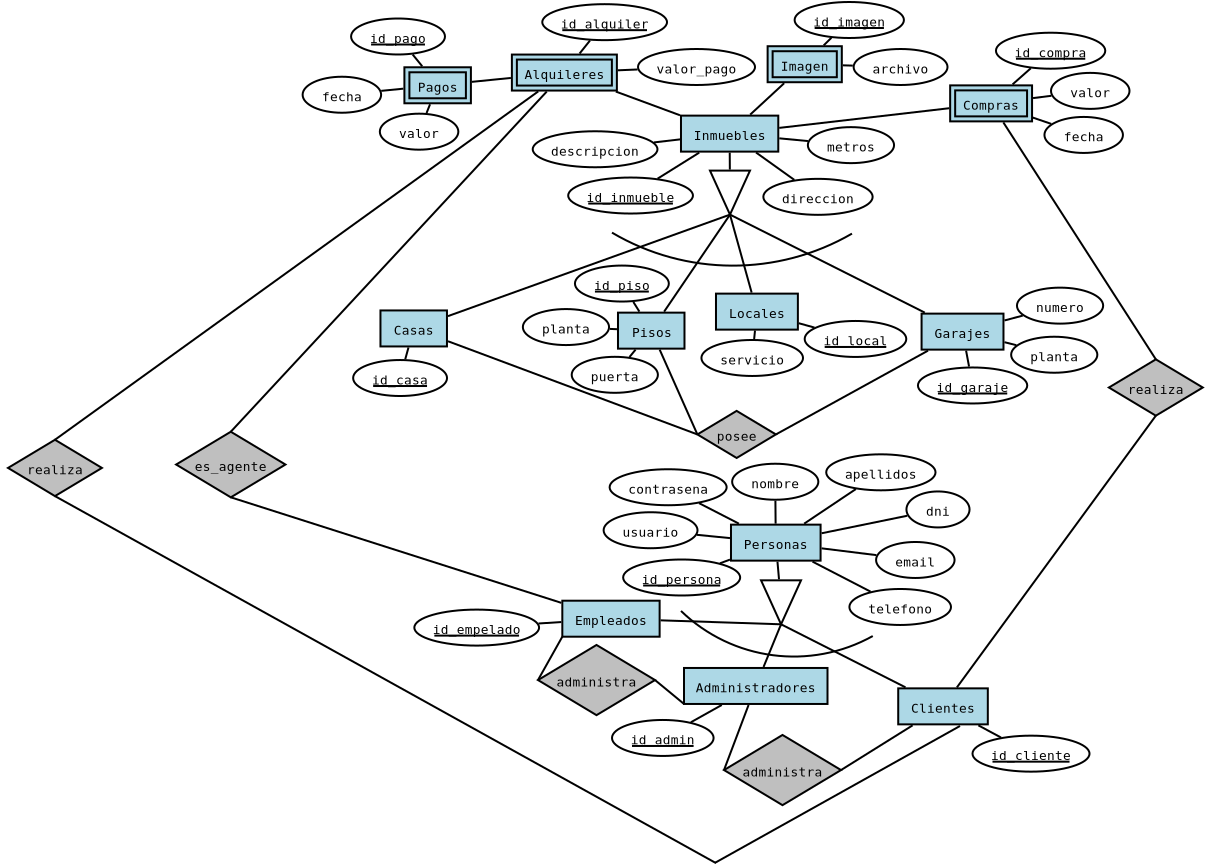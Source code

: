 <?xml version="1.0" encoding="UTF-8"?>
<dia:diagram xmlns:dia="http://www.lysator.liu.se/~alla/dia/">
  <dia:layer name="Fondo" visible="true" active="true">
    <dia:object type="ER - Entity" version="0" id="O0">
      <dia:attribute name="obj_pos">
        <dia:point val="18.118,11.12"/>
      </dia:attribute>
      <dia:attribute name="obj_bb">
        <dia:rectangle val="18.068,11.069;21.493,12.97"/>
      </dia:attribute>
      <dia:attribute name="elem_corner">
        <dia:point val="18.118,11.12"/>
      </dia:attribute>
      <dia:attribute name="elem_width">
        <dia:real val="3.325"/>
      </dia:attribute>
      <dia:attribute name="elem_height">
        <dia:real val="1.8"/>
      </dia:attribute>
      <dia:attribute name="border_width">
        <dia:real val="0.1"/>
      </dia:attribute>
      <dia:attribute name="border_color">
        <dia:color val="#000000"/>
      </dia:attribute>
      <dia:attribute name="inner_color">
        <dia:color val="#add8e6"/>
      </dia:attribute>
      <dia:attribute name="name">
        <dia:string>#Pisos#</dia:string>
      </dia:attribute>
      <dia:attribute name="weak">
        <dia:boolean val="false"/>
      </dia:attribute>
      <dia:attribute name="associative">
        <dia:boolean val="false"/>
      </dia:attribute>
      <dia:attribute name="font">
        <dia:font family="monospace" style="0" name="Courier"/>
      </dia:attribute>
      <dia:attribute name="font_height">
        <dia:real val="0.8"/>
      </dia:attribute>
    </dia:object>
    <dia:object type="ER - Entity" version="0" id="O1">
      <dia:attribute name="obj_pos">
        <dia:point val="23.018,10.169"/>
      </dia:attribute>
      <dia:attribute name="obj_bb">
        <dia:rectangle val="22.968,10.12;27.163,12.02"/>
      </dia:attribute>
      <dia:attribute name="elem_corner">
        <dia:point val="23.018,10.169"/>
      </dia:attribute>
      <dia:attribute name="elem_width">
        <dia:real val="4.095"/>
      </dia:attribute>
      <dia:attribute name="elem_height">
        <dia:real val="1.8"/>
      </dia:attribute>
      <dia:attribute name="border_width">
        <dia:real val="0.1"/>
      </dia:attribute>
      <dia:attribute name="border_color">
        <dia:color val="#000000"/>
      </dia:attribute>
      <dia:attribute name="inner_color">
        <dia:color val="#add8e6"/>
      </dia:attribute>
      <dia:attribute name="name">
        <dia:string>#Locales#</dia:string>
      </dia:attribute>
      <dia:attribute name="weak">
        <dia:boolean val="false"/>
      </dia:attribute>
      <dia:attribute name="associative">
        <dia:boolean val="false"/>
      </dia:attribute>
      <dia:attribute name="font">
        <dia:font family="monospace" style="0" name="Courier"/>
      </dia:attribute>
      <dia:attribute name="font_height">
        <dia:real val="0.8"/>
      </dia:attribute>
    </dia:object>
    <dia:object type="ER - Entity" version="0" id="O2">
      <dia:attribute name="obj_pos">
        <dia:point val="33.298,11.169"/>
      </dia:attribute>
      <dia:attribute name="obj_bb">
        <dia:rectangle val="33.248,11.12;37.443,13.02"/>
      </dia:attribute>
      <dia:attribute name="elem_corner">
        <dia:point val="33.298,11.169"/>
      </dia:attribute>
      <dia:attribute name="elem_width">
        <dia:real val="4.095"/>
      </dia:attribute>
      <dia:attribute name="elem_height">
        <dia:real val="1.8"/>
      </dia:attribute>
      <dia:attribute name="border_width">
        <dia:real val="0.1"/>
      </dia:attribute>
      <dia:attribute name="border_color">
        <dia:color val="#000000"/>
      </dia:attribute>
      <dia:attribute name="inner_color">
        <dia:color val="#add8e6"/>
      </dia:attribute>
      <dia:attribute name="name">
        <dia:string>#Garajes#</dia:string>
      </dia:attribute>
      <dia:attribute name="weak">
        <dia:boolean val="false"/>
      </dia:attribute>
      <dia:attribute name="associative">
        <dia:boolean val="false"/>
      </dia:attribute>
      <dia:attribute name="font">
        <dia:font family="monospace" style="0" name="Courier"/>
      </dia:attribute>
      <dia:attribute name="font_height">
        <dia:real val="0.8"/>
      </dia:attribute>
    </dia:object>
    <dia:object type="ER - Entity" version="0" id="O3">
      <dia:attribute name="obj_pos">
        <dia:point val="6.242,11.01"/>
      </dia:attribute>
      <dia:attribute name="obj_bb">
        <dia:rectangle val="6.192,10.96;9.617,12.86"/>
      </dia:attribute>
      <dia:attribute name="elem_corner">
        <dia:point val="6.242,11.01"/>
      </dia:attribute>
      <dia:attribute name="elem_width">
        <dia:real val="3.325"/>
      </dia:attribute>
      <dia:attribute name="elem_height">
        <dia:real val="1.8"/>
      </dia:attribute>
      <dia:attribute name="border_width">
        <dia:real val="0.1"/>
      </dia:attribute>
      <dia:attribute name="border_color">
        <dia:color val="#000000"/>
      </dia:attribute>
      <dia:attribute name="inner_color">
        <dia:color val="#add8e6"/>
      </dia:attribute>
      <dia:attribute name="name">
        <dia:string>#Casas#</dia:string>
      </dia:attribute>
      <dia:attribute name="weak">
        <dia:boolean val="false"/>
      </dia:attribute>
      <dia:attribute name="associative">
        <dia:boolean val="false"/>
      </dia:attribute>
      <dia:attribute name="font">
        <dia:font family="monospace" style="0" name="Courier"/>
      </dia:attribute>
      <dia:attribute name="font_height">
        <dia:real val="0.8"/>
      </dia:attribute>
    </dia:object>
    <dia:object type="Standard - Line" version="0" id="O4">
      <dia:attribute name="obj_pos">
        <dia:point val="9.617,11.294"/>
      </dia:attribute>
      <dia:attribute name="obj_bb">
        <dia:rectangle val="9.553,6.156;23.782,11.358"/>
      </dia:attribute>
      <dia:attribute name="conn_endpoints">
        <dia:point val="9.617,11.294"/>
        <dia:point val="23.718,6.219"/>
      </dia:attribute>
      <dia:attribute name="numcp">
        <dia:int val="1"/>
      </dia:attribute>
      <dia:connections>
        <dia:connection handle="0" to="O3" connection="8"/>
        <dia:connection handle="1" to="O9" connection="8"/>
      </dia:connections>
    </dia:object>
    <dia:object type="Standard - Line" version="0" id="O5">
      <dia:attribute name="obj_pos">
        <dia:point val="20.425,11.07"/>
      </dia:attribute>
      <dia:attribute name="obj_bb">
        <dia:rectangle val="20.355,6.15;23.787,11.139"/>
      </dia:attribute>
      <dia:attribute name="conn_endpoints">
        <dia:point val="20.425,11.07"/>
        <dia:point val="23.718,6.219"/>
      </dia:attribute>
      <dia:attribute name="numcp">
        <dia:int val="1"/>
      </dia:attribute>
      <dia:connections>
        <dia:connection handle="0" to="O0" connection="8"/>
        <dia:connection handle="1" to="O9" connection="8"/>
      </dia:connections>
    </dia:object>
    <dia:object type="Standard - Line" version="0" id="O6">
      <dia:attribute name="obj_pos">
        <dia:point val="24.801,10.119"/>
      </dia:attribute>
      <dia:attribute name="obj_bb">
        <dia:rectangle val="23.656,6.158;24.863,10.181"/>
      </dia:attribute>
      <dia:attribute name="conn_endpoints">
        <dia:point val="24.801,10.119"/>
        <dia:point val="23.718,6.219"/>
      </dia:attribute>
      <dia:attribute name="numcp">
        <dia:int val="1"/>
      </dia:attribute>
      <dia:connections>
        <dia:connection handle="0" to="O1" connection="8"/>
        <dia:connection handle="1" to="O9" connection="8"/>
      </dia:connections>
    </dia:object>
    <dia:object type="Standard - Line" version="0" id="O7">
      <dia:attribute name="obj_pos">
        <dia:point val="33.457,11.119"/>
      </dia:attribute>
      <dia:attribute name="obj_bb">
        <dia:rectangle val="23.651,6.152;33.524,11.187"/>
      </dia:attribute>
      <dia:attribute name="conn_endpoints">
        <dia:point val="33.457,11.119"/>
        <dia:point val="23.718,6.219"/>
      </dia:attribute>
      <dia:attribute name="numcp">
        <dia:int val="1"/>
      </dia:attribute>
      <dia:connections>
        <dia:connection handle="0" to="O2" connection="8"/>
        <dia:connection handle="1" to="O9" connection="8"/>
      </dia:connections>
    </dia:object>
    <dia:object type="ER - Entity" version="0" id="O8">
      <dia:attribute name="obj_pos">
        <dia:point val="21.268,1.269"/>
      </dia:attribute>
      <dia:attribute name="obj_bb">
        <dia:rectangle val="21.218,1.219;26.183,3.119"/>
      </dia:attribute>
      <dia:attribute name="elem_corner">
        <dia:point val="21.268,1.269"/>
      </dia:attribute>
      <dia:attribute name="elem_width">
        <dia:real val="4.865"/>
      </dia:attribute>
      <dia:attribute name="elem_height">
        <dia:real val="1.8"/>
      </dia:attribute>
      <dia:attribute name="border_width">
        <dia:real val="0.1"/>
      </dia:attribute>
      <dia:attribute name="border_color">
        <dia:color val="#000000"/>
      </dia:attribute>
      <dia:attribute name="inner_color">
        <dia:color val="#add8e6"/>
      </dia:attribute>
      <dia:attribute name="name">
        <dia:string>#Inmuebles#</dia:string>
      </dia:attribute>
      <dia:attribute name="weak">
        <dia:boolean val="false"/>
      </dia:attribute>
      <dia:attribute name="associative">
        <dia:boolean val="false"/>
      </dia:attribute>
      <dia:attribute name="font">
        <dia:font family="monospace" style="0" name="Courier"/>
      </dia:attribute>
      <dia:attribute name="font_height">
        <dia:real val="0.8"/>
      </dia:attribute>
    </dia:object>
    <dia:object type="Flowchart - Merge" version="1" id="O9">
      <dia:attribute name="obj_pos">
        <dia:point val="22.718,4.019"/>
      </dia:attribute>
      <dia:attribute name="obj_bb">
        <dia:rectangle val="22.64,3.969;24.796,6.34"/>
      </dia:attribute>
      <dia:attribute name="meta">
        <dia:composite type="dict"/>
      </dia:attribute>
      <dia:attribute name="elem_corner">
        <dia:point val="22.718,4.019"/>
      </dia:attribute>
      <dia:attribute name="elem_width">
        <dia:real val="2"/>
      </dia:attribute>
      <dia:attribute name="elem_height">
        <dia:real val="2.2"/>
      </dia:attribute>
      <dia:attribute name="line_width">
        <dia:real val="0.1"/>
      </dia:attribute>
      <dia:attribute name="line_colour">
        <dia:color val="#000000"/>
      </dia:attribute>
      <dia:attribute name="fill_colour">
        <dia:color val="#ffffff"/>
      </dia:attribute>
      <dia:attribute name="show_background">
        <dia:boolean val="true"/>
      </dia:attribute>
      <dia:attribute name="line_style">
        <dia:enum val="0"/>
        <dia:real val="1"/>
      </dia:attribute>
      <dia:attribute name="padding">
        <dia:real val="0.1"/>
      </dia:attribute>
      <dia:attribute name="text">
        <dia:composite type="text">
          <dia:attribute name="string">
            <dia:string>##</dia:string>
          </dia:attribute>
          <dia:attribute name="font">
            <dia:font family="sans" style="0" name="Helvetica"/>
          </dia:attribute>
          <dia:attribute name="height">
            <dia:real val="0.8"/>
          </dia:attribute>
          <dia:attribute name="pos">
            <dia:point val="23.718,4.809"/>
          </dia:attribute>
          <dia:attribute name="color">
            <dia:color val="#000000"/>
          </dia:attribute>
          <dia:attribute name="alignment">
            <dia:enum val="1"/>
          </dia:attribute>
        </dia:composite>
      </dia:attribute>
      <dia:attribute name="flip_horizontal">
        <dia:boolean val="false"/>
      </dia:attribute>
      <dia:attribute name="flip_vertical">
        <dia:boolean val="false"/>
      </dia:attribute>
      <dia:attribute name="subscale">
        <dia:real val="1"/>
      </dia:attribute>
    </dia:object>
    <dia:object type="Standard - Line" version="0" id="O10">
      <dia:attribute name="obj_pos">
        <dia:point val="23.706,3.117"/>
      </dia:attribute>
      <dia:attribute name="obj_bb">
        <dia:rectangle val="23.656,3.067;23.761,4.02"/>
      </dia:attribute>
      <dia:attribute name="conn_endpoints">
        <dia:point val="23.706,3.117"/>
        <dia:point val="23.711,3.969"/>
      </dia:attribute>
      <dia:attribute name="numcp">
        <dia:int val="1"/>
      </dia:attribute>
      <dia:connections>
        <dia:connection handle="0" to="O8" connection="8"/>
        <dia:connection handle="1" to="O9" connection="12"/>
      </dia:connections>
    </dia:object>
    <dia:object type="Standard - Arc" version="0" id="O11">
      <dia:attribute name="obj_pos">
        <dia:point val="17.818,7.119"/>
      </dia:attribute>
      <dia:attribute name="obj_bb">
        <dia:rectangle val="17.768,7.069;29.868,8.821"/>
      </dia:attribute>
      <dia:attribute name="conn_endpoints">
        <dia:point val="17.818,7.119"/>
        <dia:point val="29.818,7.169"/>
      </dia:attribute>
      <dia:attribute name="curve_distance">
        <dia:real val="1.626"/>
      </dia:attribute>
    </dia:object>
    <dia:object type="Standard - Line" version="0" id="O12">
      <dia:attribute name="obj_pos">
        <dia:point val="20.202,12.969"/>
      </dia:attribute>
      <dia:attribute name="obj_bb">
        <dia:rectangle val="20.136,12.902;22.154,17.275"/>
      </dia:attribute>
      <dia:attribute name="conn_endpoints">
        <dia:point val="20.202,12.969"/>
        <dia:point val="22.088,17.209"/>
      </dia:attribute>
      <dia:attribute name="numcp">
        <dia:int val="1"/>
      </dia:attribute>
      <dia:connections>
        <dia:connection handle="0" to="O0" connection="8"/>
        <dia:connection handle="1" to="O13" connection="0"/>
      </dia:connections>
    </dia:object>
    <dia:object type="ER - Relationship" version="0" id="O13">
      <dia:attribute name="obj_pos">
        <dia:point val="22.088,16.032"/>
      </dia:attribute>
      <dia:attribute name="obj_bb">
        <dia:rectangle val="21.738,15.982;26.363,18.437"/>
      </dia:attribute>
      <dia:attribute name="elem_corner">
        <dia:point val="22.088,16.032"/>
      </dia:attribute>
      <dia:attribute name="elem_width">
        <dia:real val="3.925"/>
      </dia:attribute>
      <dia:attribute name="elem_height">
        <dia:real val="2.355"/>
      </dia:attribute>
      <dia:attribute name="border_width">
        <dia:real val="0.1"/>
      </dia:attribute>
      <dia:attribute name="border_color">
        <dia:color val="#000000"/>
      </dia:attribute>
      <dia:attribute name="inner_color">
        <dia:color val="#bfbfbf"/>
      </dia:attribute>
      <dia:attribute name="name">
        <dia:string>#posee#</dia:string>
      </dia:attribute>
      <dia:attribute name="left_card">
        <dia:string>##</dia:string>
      </dia:attribute>
      <dia:attribute name="right_card">
        <dia:string>##</dia:string>
      </dia:attribute>
      <dia:attribute name="identifying">
        <dia:boolean val="false"/>
      </dia:attribute>
      <dia:attribute name="rotated">
        <dia:boolean val="false"/>
      </dia:attribute>
      <dia:attribute name="font">
        <dia:font family="monospace" style="0" name="Courier"/>
      </dia:attribute>
      <dia:attribute name="font_height">
        <dia:real val="0.8"/>
      </dia:attribute>
    </dia:object>
    <dia:object type="Standard - Line" version="0" id="O14">
      <dia:attribute name="obj_pos">
        <dia:point val="33.62,13.02"/>
      </dia:attribute>
      <dia:attribute name="obj_bb">
        <dia:rectangle val="25.945,12.952;33.688,17.277"/>
      </dia:attribute>
      <dia:attribute name="conn_endpoints">
        <dia:point val="33.62,13.02"/>
        <dia:point val="26.013,17.209"/>
      </dia:attribute>
      <dia:attribute name="numcp">
        <dia:int val="1"/>
      </dia:attribute>
      <dia:connections>
        <dia:connection handle="0" to="O2" connection="8"/>
        <dia:connection handle="1" to="O13" connection="4"/>
      </dia:connections>
    </dia:object>
    <dia:object type="Standard - Line" version="0" id="O15">
      <dia:attribute name="obj_pos">
        <dia:point val="9.617,12.55"/>
      </dia:attribute>
      <dia:attribute name="obj_bb">
        <dia:rectangle val="9.553,12.486;22.152,17.273"/>
      </dia:attribute>
      <dia:attribute name="conn_endpoints">
        <dia:point val="9.617,12.55"/>
        <dia:point val="22.088,17.209"/>
      </dia:attribute>
      <dia:attribute name="numcp">
        <dia:int val="1"/>
      </dia:attribute>
      <dia:connections>
        <dia:connection handle="0" to="O3" connection="8"/>
        <dia:connection handle="1" to="O13" connection="0"/>
      </dia:connections>
    </dia:object>
    <dia:object type="ER - Attribute" version="0" id="O16">
      <dia:attribute name="obj_pos">
        <dia:point val="15.63,4.365"/>
      </dia:attribute>
      <dia:attribute name="obj_bb">
        <dia:rectangle val="15.58,4.315;21.915,6.215"/>
      </dia:attribute>
      <dia:attribute name="elem_corner">
        <dia:point val="15.63,4.365"/>
      </dia:attribute>
      <dia:attribute name="elem_width">
        <dia:real val="6.235"/>
      </dia:attribute>
      <dia:attribute name="elem_height">
        <dia:real val="1.8"/>
      </dia:attribute>
      <dia:attribute name="border_width">
        <dia:real val="0.1"/>
      </dia:attribute>
      <dia:attribute name="border_color">
        <dia:color val="#000000"/>
      </dia:attribute>
      <dia:attribute name="inner_color">
        <dia:color val="#ffffff"/>
      </dia:attribute>
      <dia:attribute name="name">
        <dia:string>#id_inmueble#</dia:string>
      </dia:attribute>
      <dia:attribute name="key">
        <dia:boolean val="true"/>
      </dia:attribute>
      <dia:attribute name="weak_key">
        <dia:boolean val="false"/>
      </dia:attribute>
      <dia:attribute name="derived">
        <dia:boolean val="false"/>
      </dia:attribute>
      <dia:attribute name="multivalued">
        <dia:boolean val="false"/>
      </dia:attribute>
      <dia:attribute name="font">
        <dia:font family="monospace" style="0" name="Courier"/>
      </dia:attribute>
      <dia:attribute name="font_height">
        <dia:real val="0.8"/>
      </dia:attribute>
    </dia:object>
    <dia:object type="ER - Attribute" version="0" id="O17">
      <dia:attribute name="obj_pos">
        <dia:point val="27.612,1.845"/>
      </dia:attribute>
      <dia:attribute name="obj_bb">
        <dia:rectangle val="27.562,1.795;31.972,3.695"/>
      </dia:attribute>
      <dia:attribute name="elem_corner">
        <dia:point val="27.612,1.845"/>
      </dia:attribute>
      <dia:attribute name="elem_width">
        <dia:real val="4.31"/>
      </dia:attribute>
      <dia:attribute name="elem_height">
        <dia:real val="1.8"/>
      </dia:attribute>
      <dia:attribute name="border_width">
        <dia:real val="0.1"/>
      </dia:attribute>
      <dia:attribute name="border_color">
        <dia:color val="#000000"/>
      </dia:attribute>
      <dia:attribute name="inner_color">
        <dia:color val="#ffffff"/>
      </dia:attribute>
      <dia:attribute name="name">
        <dia:string>#metros#</dia:string>
      </dia:attribute>
      <dia:attribute name="key">
        <dia:boolean val="false"/>
      </dia:attribute>
      <dia:attribute name="weak_key">
        <dia:boolean val="false"/>
      </dia:attribute>
      <dia:attribute name="derived">
        <dia:boolean val="false"/>
      </dia:attribute>
      <dia:attribute name="multivalued">
        <dia:boolean val="false"/>
      </dia:attribute>
      <dia:attribute name="font">
        <dia:font family="monospace" style="0" name="Courier"/>
      </dia:attribute>
      <dia:attribute name="font_height">
        <dia:real val="0.8"/>
      </dia:attribute>
    </dia:object>
    <dia:object type="ER - Attribute" version="0" id="O18">
      <dia:attribute name="obj_pos">
        <dia:point val="13.856,2.051"/>
      </dia:attribute>
      <dia:attribute name="obj_bb">
        <dia:rectangle val="13.806,2.001;20.141,3.901"/>
      </dia:attribute>
      <dia:attribute name="elem_corner">
        <dia:point val="13.856,2.051"/>
      </dia:attribute>
      <dia:attribute name="elem_width">
        <dia:real val="6.235"/>
      </dia:attribute>
      <dia:attribute name="elem_height">
        <dia:real val="1.8"/>
      </dia:attribute>
      <dia:attribute name="border_width">
        <dia:real val="0.1"/>
      </dia:attribute>
      <dia:attribute name="border_color">
        <dia:color val="#000000"/>
      </dia:attribute>
      <dia:attribute name="inner_color">
        <dia:color val="#ffffff"/>
      </dia:attribute>
      <dia:attribute name="name">
        <dia:string>#descripcion#</dia:string>
      </dia:attribute>
      <dia:attribute name="key">
        <dia:boolean val="false"/>
      </dia:attribute>
      <dia:attribute name="weak_key">
        <dia:boolean val="false"/>
      </dia:attribute>
      <dia:attribute name="derived">
        <dia:boolean val="false"/>
      </dia:attribute>
      <dia:attribute name="multivalued">
        <dia:boolean val="false"/>
      </dia:attribute>
      <dia:attribute name="font">
        <dia:font family="monospace" style="0" name="Courier"/>
      </dia:attribute>
      <dia:attribute name="font_height">
        <dia:real val="0.8"/>
      </dia:attribute>
    </dia:object>
    <dia:object type="ER - Attribute" version="0" id="O19">
      <dia:attribute name="obj_pos">
        <dia:point val="25.386,4.43"/>
      </dia:attribute>
      <dia:attribute name="obj_bb">
        <dia:rectangle val="25.336,4.38;30.901,6.28"/>
      </dia:attribute>
      <dia:attribute name="elem_corner">
        <dia:point val="25.386,4.43"/>
      </dia:attribute>
      <dia:attribute name="elem_width">
        <dia:real val="5.465"/>
      </dia:attribute>
      <dia:attribute name="elem_height">
        <dia:real val="1.8"/>
      </dia:attribute>
      <dia:attribute name="border_width">
        <dia:real val="0.1"/>
      </dia:attribute>
      <dia:attribute name="border_color">
        <dia:color val="#000000"/>
      </dia:attribute>
      <dia:attribute name="inner_color">
        <dia:color val="#ffffff"/>
      </dia:attribute>
      <dia:attribute name="name">
        <dia:string>#direccion#</dia:string>
      </dia:attribute>
      <dia:attribute name="key">
        <dia:boolean val="false"/>
      </dia:attribute>
      <dia:attribute name="weak_key">
        <dia:boolean val="false"/>
      </dia:attribute>
      <dia:attribute name="derived">
        <dia:boolean val="false"/>
      </dia:attribute>
      <dia:attribute name="multivalued">
        <dia:boolean val="false"/>
      </dia:attribute>
      <dia:attribute name="font">
        <dia:font family="monospace" style="0" name="Courier"/>
      </dia:attribute>
      <dia:attribute name="font_height">
        <dia:real val="0.8"/>
      </dia:attribute>
    </dia:object>
    <dia:object type="ER - Attribute" version="0" id="O20">
      <dia:attribute name="obj_pos">
        <dia:point val="22.29,12.487"/>
      </dia:attribute>
      <dia:attribute name="obj_bb">
        <dia:rectangle val="22.24,12.437;27.42,14.337"/>
      </dia:attribute>
      <dia:attribute name="elem_corner">
        <dia:point val="22.29,12.487"/>
      </dia:attribute>
      <dia:attribute name="elem_width">
        <dia:real val="5.08"/>
      </dia:attribute>
      <dia:attribute name="elem_height">
        <dia:real val="1.8"/>
      </dia:attribute>
      <dia:attribute name="border_width">
        <dia:real val="0.1"/>
      </dia:attribute>
      <dia:attribute name="border_color">
        <dia:color val="#000000"/>
      </dia:attribute>
      <dia:attribute name="inner_color">
        <dia:color val="#ffffff"/>
      </dia:attribute>
      <dia:attribute name="name">
        <dia:string>#servicio#</dia:string>
      </dia:attribute>
      <dia:attribute name="key">
        <dia:boolean val="false"/>
      </dia:attribute>
      <dia:attribute name="weak_key">
        <dia:boolean val="false"/>
      </dia:attribute>
      <dia:attribute name="derived">
        <dia:boolean val="false"/>
      </dia:attribute>
      <dia:attribute name="multivalued">
        <dia:boolean val="false"/>
      </dia:attribute>
      <dia:attribute name="font">
        <dia:font family="monospace" style="0" name="Courier"/>
      </dia:attribute>
      <dia:attribute name="font_height">
        <dia:real val="0.8"/>
      </dia:attribute>
    </dia:object>
    <dia:object type="Standard - Line" version="0" id="O21">
      <dia:attribute name="obj_pos">
        <dia:point val="24.926,12.438"/>
      </dia:attribute>
      <dia:attribute name="obj_bb">
        <dia:rectangle val="24.872,11.961;25.024,12.493"/>
      </dia:attribute>
      <dia:attribute name="conn_endpoints">
        <dia:point val="24.926,12.438"/>
        <dia:point val="24.969,12.015"/>
      </dia:attribute>
      <dia:attribute name="numcp">
        <dia:int val="1"/>
      </dia:attribute>
      <dia:connections>
        <dia:connection handle="0" to="O20" connection="8"/>
        <dia:connection handle="1" to="O1" connection="8"/>
      </dia:connections>
    </dia:object>
    <dia:object type="ER - Attribute" version="0" id="O22">
      <dia:attribute name="obj_pos">
        <dia:point val="38.067,9.87"/>
      </dia:attribute>
      <dia:attribute name="obj_bb">
        <dia:rectangle val="38.017,9.82;42.427,11.72"/>
      </dia:attribute>
      <dia:attribute name="elem_corner">
        <dia:point val="38.067,9.87"/>
      </dia:attribute>
      <dia:attribute name="elem_width">
        <dia:real val="4.31"/>
      </dia:attribute>
      <dia:attribute name="elem_height">
        <dia:real val="1.8"/>
      </dia:attribute>
      <dia:attribute name="border_width">
        <dia:real val="0.1"/>
      </dia:attribute>
      <dia:attribute name="border_color">
        <dia:color val="#000000"/>
      </dia:attribute>
      <dia:attribute name="inner_color">
        <dia:color val="#ffffff"/>
      </dia:attribute>
      <dia:attribute name="name">
        <dia:string>#numero#</dia:string>
      </dia:attribute>
      <dia:attribute name="key">
        <dia:boolean val="false"/>
      </dia:attribute>
      <dia:attribute name="weak_key">
        <dia:boolean val="false"/>
      </dia:attribute>
      <dia:attribute name="derived">
        <dia:boolean val="false"/>
      </dia:attribute>
      <dia:attribute name="multivalued">
        <dia:boolean val="false"/>
      </dia:attribute>
      <dia:attribute name="font">
        <dia:font family="monospace" style="0" name="Courier"/>
      </dia:attribute>
      <dia:attribute name="font_height">
        <dia:real val="0.8"/>
      </dia:attribute>
    </dia:object>
    <dia:object type="ER - Attribute" version="0" id="O23">
      <dia:attribute name="obj_pos">
        <dia:point val="37.776,12.325"/>
      </dia:attribute>
      <dia:attribute name="obj_bb">
        <dia:rectangle val="37.726,12.275;42.136,14.175"/>
      </dia:attribute>
      <dia:attribute name="elem_corner">
        <dia:point val="37.776,12.325"/>
      </dia:attribute>
      <dia:attribute name="elem_width">
        <dia:real val="4.31"/>
      </dia:attribute>
      <dia:attribute name="elem_height">
        <dia:real val="1.8"/>
      </dia:attribute>
      <dia:attribute name="border_width">
        <dia:real val="0.1"/>
      </dia:attribute>
      <dia:attribute name="border_color">
        <dia:color val="#000000"/>
      </dia:attribute>
      <dia:attribute name="inner_color">
        <dia:color val="#ffffff"/>
      </dia:attribute>
      <dia:attribute name="name">
        <dia:string>#planta#</dia:string>
      </dia:attribute>
      <dia:attribute name="key">
        <dia:boolean val="false"/>
      </dia:attribute>
      <dia:attribute name="weak_key">
        <dia:boolean val="false"/>
      </dia:attribute>
      <dia:attribute name="derived">
        <dia:boolean val="false"/>
      </dia:attribute>
      <dia:attribute name="multivalued">
        <dia:boolean val="false"/>
      </dia:attribute>
      <dia:attribute name="font">
        <dia:font family="monospace" style="0" name="Courier"/>
      </dia:attribute>
      <dia:attribute name="font_height">
        <dia:real val="0.8"/>
      </dia:attribute>
    </dia:object>
    <dia:object type="Standard - Line" version="0" id="O24">
      <dia:attribute name="obj_pos">
        <dia:point val="38.357,11.267"/>
      </dia:attribute>
      <dia:attribute name="obj_bb">
        <dia:rectangle val="37.381,11.206;38.418,11.572"/>
      </dia:attribute>
      <dia:attribute name="conn_endpoints">
        <dia:point val="38.357,11.267"/>
        <dia:point val="37.442,11.511"/>
      </dia:attribute>
      <dia:attribute name="numcp">
        <dia:int val="1"/>
      </dia:attribute>
      <dia:connections>
        <dia:connection handle="0" to="O22" connection="8"/>
        <dia:connection handle="1" to="O2" connection="8"/>
      </dia:connections>
    </dia:object>
    <dia:object type="Standard - Line" version="0" id="O25">
      <dia:attribute name="obj_pos">
        <dia:point val="38.039,12.748"/>
      </dia:attribute>
      <dia:attribute name="obj_bb">
        <dia:rectangle val="37.382,12.537;38.1,12.809"/>
      </dia:attribute>
      <dia:attribute name="conn_endpoints">
        <dia:point val="38.039,12.748"/>
        <dia:point val="37.442,12.598"/>
      </dia:attribute>
      <dia:attribute name="numcp">
        <dia:int val="1"/>
      </dia:attribute>
      <dia:connections>
        <dia:connection handle="0" to="O23" connection="8"/>
        <dia:connection handle="1" to="O2" connection="8"/>
      </dia:connections>
    </dia:object>
    <dia:object type="Standard - Line" version="0" id="O26">
      <dia:attribute name="obj_pos">
        <dia:point val="20.097,4.421"/>
      </dia:attribute>
      <dia:attribute name="obj_bb">
        <dia:rectangle val="20.028,3.051;22.249,4.49"/>
      </dia:attribute>
      <dia:attribute name="conn_endpoints">
        <dia:point val="20.097,4.421"/>
        <dia:point val="22.18,3.119"/>
      </dia:attribute>
      <dia:attribute name="numcp">
        <dia:int val="1"/>
      </dia:attribute>
      <dia:connections>
        <dia:connection handle="0" to="O16" connection="8"/>
        <dia:connection handle="1" to="O8" connection="8"/>
      </dia:connections>
    </dia:object>
    <dia:object type="Standard - Line" version="0" id="O27">
      <dia:attribute name="obj_pos">
        <dia:point val="27.616,2.541"/>
      </dia:attribute>
      <dia:attribute name="obj_bb">
        <dia:rectangle val="26.129,2.351;27.67,2.596"/>
      </dia:attribute>
      <dia:attribute name="conn_endpoints">
        <dia:point val="27.616,2.541"/>
        <dia:point val="26.183,2.405"/>
      </dia:attribute>
      <dia:attribute name="numcp">
        <dia:int val="1"/>
      </dia:attribute>
      <dia:connections>
        <dia:connection handle="0" to="O17" connection="8"/>
        <dia:connection handle="1" to="O8" connection="8"/>
      </dia:connections>
    </dia:object>
    <dia:object type="Standard - Line" version="0" id="O28">
      <dia:attribute name="obj_pos">
        <dia:point val="19.915,2.609"/>
      </dia:attribute>
      <dia:attribute name="obj_bb">
        <dia:rectangle val="19.86,2.402;21.279,2.665"/>
      </dia:attribute>
      <dia:attribute name="conn_endpoints">
        <dia:point val="19.915,2.609"/>
        <dia:point val="21.224,2.457"/>
      </dia:attribute>
      <dia:attribute name="numcp">
        <dia:int val="1"/>
      </dia:attribute>
      <dia:connections>
        <dia:connection handle="0" to="O18" connection="8"/>
        <dia:connection handle="1" to="O8" connection="8"/>
      </dia:connections>
    </dia:object>
    <dia:object type="Standard - Line" version="0" id="O29">
      <dia:attribute name="obj_pos">
        <dia:point val="26.935,4.483"/>
      </dia:attribute>
      <dia:attribute name="obj_bb">
        <dia:rectangle val="24.951,3.044;27.005,4.553"/>
      </dia:attribute>
      <dia:attribute name="conn_endpoints">
        <dia:point val="26.935,4.483"/>
        <dia:point val="25.021,3.114"/>
      </dia:attribute>
      <dia:attribute name="numcp">
        <dia:int val="1"/>
      </dia:attribute>
      <dia:connections>
        <dia:connection handle="0" to="O19" connection="8"/>
        <dia:connection handle="1" to="O8" connection="8"/>
      </dia:connections>
    </dia:object>
    <dia:object type="ER - Entity" version="0" id="O30">
      <dia:attribute name="obj_pos">
        <dia:point val="23.768,21.72"/>
      </dia:attribute>
      <dia:attribute name="obj_bb">
        <dia:rectangle val="23.718,21.669;28.298,23.57"/>
      </dia:attribute>
      <dia:attribute name="elem_corner">
        <dia:point val="23.768,21.72"/>
      </dia:attribute>
      <dia:attribute name="elem_width">
        <dia:real val="4.48"/>
      </dia:attribute>
      <dia:attribute name="elem_height">
        <dia:real val="1.8"/>
      </dia:attribute>
      <dia:attribute name="border_width">
        <dia:real val="0.1"/>
      </dia:attribute>
      <dia:attribute name="border_color">
        <dia:color val="#000000"/>
      </dia:attribute>
      <dia:attribute name="inner_color">
        <dia:color val="#add8e6"/>
      </dia:attribute>
      <dia:attribute name="name">
        <dia:string>#Personas#</dia:string>
      </dia:attribute>
      <dia:attribute name="weak">
        <dia:boolean val="false"/>
      </dia:attribute>
      <dia:attribute name="associative">
        <dia:boolean val="false"/>
      </dia:attribute>
      <dia:attribute name="font">
        <dia:font family="monospace" style="0" name="Courier"/>
      </dia:attribute>
      <dia:attribute name="font_height">
        <dia:real val="0.8"/>
      </dia:attribute>
    </dia:object>
    <dia:object type="ER - Attribute" version="0" id="O31">
      <dia:attribute name="obj_pos">
        <dia:point val="18.376,23.463"/>
      </dia:attribute>
      <dia:attribute name="obj_bb">
        <dia:rectangle val="18.326,23.413;24.276,25.313"/>
      </dia:attribute>
      <dia:attribute name="elem_corner">
        <dia:point val="18.376,23.463"/>
      </dia:attribute>
      <dia:attribute name="elem_width">
        <dia:real val="5.85"/>
      </dia:attribute>
      <dia:attribute name="elem_height">
        <dia:real val="1.8"/>
      </dia:attribute>
      <dia:attribute name="border_width">
        <dia:real val="0.1"/>
      </dia:attribute>
      <dia:attribute name="border_color">
        <dia:color val="#000000"/>
      </dia:attribute>
      <dia:attribute name="inner_color">
        <dia:color val="#ffffff"/>
      </dia:attribute>
      <dia:attribute name="name">
        <dia:string>#id_persona#</dia:string>
      </dia:attribute>
      <dia:attribute name="key">
        <dia:boolean val="true"/>
      </dia:attribute>
      <dia:attribute name="weak_key">
        <dia:boolean val="false"/>
      </dia:attribute>
      <dia:attribute name="derived">
        <dia:boolean val="false"/>
      </dia:attribute>
      <dia:attribute name="multivalued">
        <dia:boolean val="false"/>
      </dia:attribute>
      <dia:attribute name="font">
        <dia:font family="monospace" style="0" name="Courier"/>
      </dia:attribute>
      <dia:attribute name="font_height">
        <dia:real val="0.8"/>
      </dia:attribute>
    </dia:object>
    <dia:object type="ER - Attribute" version="0" id="O32">
      <dia:attribute name="obj_pos">
        <dia:point val="23.826,18.675"/>
      </dia:attribute>
      <dia:attribute name="obj_bb">
        <dia:rectangle val="23.776,18.625;28.186,20.525"/>
      </dia:attribute>
      <dia:attribute name="elem_corner">
        <dia:point val="23.826,18.675"/>
      </dia:attribute>
      <dia:attribute name="elem_width">
        <dia:real val="4.31"/>
      </dia:attribute>
      <dia:attribute name="elem_height">
        <dia:real val="1.8"/>
      </dia:attribute>
      <dia:attribute name="border_width">
        <dia:real val="0.1"/>
      </dia:attribute>
      <dia:attribute name="border_color">
        <dia:color val="#000000"/>
      </dia:attribute>
      <dia:attribute name="inner_color">
        <dia:color val="#ffffff"/>
      </dia:attribute>
      <dia:attribute name="name">
        <dia:string>#nombre#</dia:string>
      </dia:attribute>
      <dia:attribute name="key">
        <dia:boolean val="false"/>
      </dia:attribute>
      <dia:attribute name="weak_key">
        <dia:boolean val="false"/>
      </dia:attribute>
      <dia:attribute name="derived">
        <dia:boolean val="false"/>
      </dia:attribute>
      <dia:attribute name="multivalued">
        <dia:boolean val="false"/>
      </dia:attribute>
      <dia:attribute name="font">
        <dia:font family="monospace" style="0" name="Courier"/>
      </dia:attribute>
      <dia:attribute name="font_height">
        <dia:real val="0.8"/>
      </dia:attribute>
    </dia:object>
    <dia:object type="ER - Attribute" version="0" id="O33">
      <dia:attribute name="obj_pos">
        <dia:point val="28.53,18.204"/>
      </dia:attribute>
      <dia:attribute name="obj_bb">
        <dia:rectangle val="28.48,18.154;34.045,20.054"/>
      </dia:attribute>
      <dia:attribute name="elem_corner">
        <dia:point val="28.53,18.204"/>
      </dia:attribute>
      <dia:attribute name="elem_width">
        <dia:real val="5.465"/>
      </dia:attribute>
      <dia:attribute name="elem_height">
        <dia:real val="1.8"/>
      </dia:attribute>
      <dia:attribute name="border_width">
        <dia:real val="0.1"/>
      </dia:attribute>
      <dia:attribute name="border_color">
        <dia:color val="#000000"/>
      </dia:attribute>
      <dia:attribute name="inner_color">
        <dia:color val="#ffffff"/>
      </dia:attribute>
      <dia:attribute name="name">
        <dia:string>#apellidos#</dia:string>
      </dia:attribute>
      <dia:attribute name="key">
        <dia:boolean val="false"/>
      </dia:attribute>
      <dia:attribute name="weak_key">
        <dia:boolean val="false"/>
      </dia:attribute>
      <dia:attribute name="derived">
        <dia:boolean val="false"/>
      </dia:attribute>
      <dia:attribute name="multivalued">
        <dia:boolean val="false"/>
      </dia:attribute>
      <dia:attribute name="font">
        <dia:font family="monospace" style="0" name="Courier"/>
      </dia:attribute>
      <dia:attribute name="font_height">
        <dia:real val="0.8"/>
      </dia:attribute>
    </dia:object>
    <dia:object type="ER - Attribute" version="0" id="O34">
      <dia:attribute name="obj_pos">
        <dia:point val="29.689,24.937"/>
      </dia:attribute>
      <dia:attribute name="obj_bb">
        <dia:rectangle val="29.639,24.887;34.819,26.787"/>
      </dia:attribute>
      <dia:attribute name="elem_corner">
        <dia:point val="29.689,24.937"/>
      </dia:attribute>
      <dia:attribute name="elem_width">
        <dia:real val="5.08"/>
      </dia:attribute>
      <dia:attribute name="elem_height">
        <dia:real val="1.8"/>
      </dia:attribute>
      <dia:attribute name="border_width">
        <dia:real val="0.1"/>
      </dia:attribute>
      <dia:attribute name="border_color">
        <dia:color val="#000000"/>
      </dia:attribute>
      <dia:attribute name="inner_color">
        <dia:color val="#ffffff"/>
      </dia:attribute>
      <dia:attribute name="name">
        <dia:string>#telefono#</dia:string>
      </dia:attribute>
      <dia:attribute name="key">
        <dia:boolean val="false"/>
      </dia:attribute>
      <dia:attribute name="weak_key">
        <dia:boolean val="false"/>
      </dia:attribute>
      <dia:attribute name="derived">
        <dia:boolean val="false"/>
      </dia:attribute>
      <dia:attribute name="multivalued">
        <dia:boolean val="false"/>
      </dia:attribute>
      <dia:attribute name="font">
        <dia:font family="monospace" style="0" name="Courier"/>
      </dia:attribute>
      <dia:attribute name="font_height">
        <dia:real val="0.8"/>
      </dia:attribute>
    </dia:object>
    <dia:object type="ER - Attribute" version="0" id="O35">
      <dia:attribute name="obj_pos">
        <dia:point val="32.541,20.06"/>
      </dia:attribute>
      <dia:attribute name="obj_bb">
        <dia:rectangle val="32.491,20.01;35.746,21.91"/>
      </dia:attribute>
      <dia:attribute name="elem_corner">
        <dia:point val="32.541,20.06"/>
      </dia:attribute>
      <dia:attribute name="elem_width">
        <dia:real val="3.155"/>
      </dia:attribute>
      <dia:attribute name="elem_height">
        <dia:real val="1.8"/>
      </dia:attribute>
      <dia:attribute name="border_width">
        <dia:real val="0.1"/>
      </dia:attribute>
      <dia:attribute name="border_color">
        <dia:color val="#000000"/>
      </dia:attribute>
      <dia:attribute name="inner_color">
        <dia:color val="#ffffff"/>
      </dia:attribute>
      <dia:attribute name="name">
        <dia:string>#dni#</dia:string>
      </dia:attribute>
      <dia:attribute name="key">
        <dia:boolean val="false"/>
      </dia:attribute>
      <dia:attribute name="weak_key">
        <dia:boolean val="false"/>
      </dia:attribute>
      <dia:attribute name="derived">
        <dia:boolean val="false"/>
      </dia:attribute>
      <dia:attribute name="multivalued">
        <dia:boolean val="false"/>
      </dia:attribute>
      <dia:attribute name="font">
        <dia:font family="monospace" style="0" name="Courier"/>
      </dia:attribute>
      <dia:attribute name="font_height">
        <dia:real val="0.8"/>
      </dia:attribute>
    </dia:object>
    <dia:object type="ER - Attribute" version="0" id="O36">
      <dia:attribute name="obj_pos">
        <dia:point val="31.023,22.587"/>
      </dia:attribute>
      <dia:attribute name="obj_bb">
        <dia:rectangle val="30.973,22.537;34.998,24.437"/>
      </dia:attribute>
      <dia:attribute name="elem_corner">
        <dia:point val="31.023,22.587"/>
      </dia:attribute>
      <dia:attribute name="elem_width">
        <dia:real val="3.925"/>
      </dia:attribute>
      <dia:attribute name="elem_height">
        <dia:real val="1.8"/>
      </dia:attribute>
      <dia:attribute name="border_width">
        <dia:real val="0.1"/>
      </dia:attribute>
      <dia:attribute name="border_color">
        <dia:color val="#000000"/>
      </dia:attribute>
      <dia:attribute name="inner_color">
        <dia:color val="#ffffff"/>
      </dia:attribute>
      <dia:attribute name="name">
        <dia:string>#email#</dia:string>
      </dia:attribute>
      <dia:attribute name="key">
        <dia:boolean val="false"/>
      </dia:attribute>
      <dia:attribute name="weak_key">
        <dia:boolean val="false"/>
      </dia:attribute>
      <dia:attribute name="derived">
        <dia:boolean val="false"/>
      </dia:attribute>
      <dia:attribute name="multivalued">
        <dia:boolean val="false"/>
      </dia:attribute>
      <dia:attribute name="font">
        <dia:font family="monospace" style="0" name="Courier"/>
      </dia:attribute>
      <dia:attribute name="font_height">
        <dia:real val="0.8"/>
      </dia:attribute>
    </dia:object>
    <dia:object type="Standard - Line" version="0" id="O37">
      <dia:attribute name="obj_pos">
        <dia:point val="23.215,23.654"/>
      </dia:attribute>
      <dia:attribute name="obj_bb">
        <dia:rectangle val="23.151,23.403;23.782,23.718"/>
      </dia:attribute>
      <dia:attribute name="conn_endpoints">
        <dia:point val="23.215,23.654"/>
        <dia:point val="23.718,23.468"/>
      </dia:attribute>
      <dia:attribute name="numcp">
        <dia:int val="1"/>
      </dia:attribute>
      <dia:connections>
        <dia:connection handle="0" to="O31" connection="8"/>
        <dia:connection handle="1" to="O30" connection="8"/>
      </dia:connections>
    </dia:object>
    <dia:object type="Standard - Line" version="0" id="O38">
      <dia:attribute name="obj_pos">
        <dia:point val="32.585,21.274"/>
      </dia:attribute>
      <dia:attribute name="obj_bb">
        <dia:rectangle val="28.238,21.215;32.644,22.21"/>
      </dia:attribute>
      <dia:attribute name="conn_endpoints">
        <dia:point val="32.585,21.274"/>
        <dia:point val="28.297,22.151"/>
      </dia:attribute>
      <dia:attribute name="numcp">
        <dia:int val="1"/>
      </dia:attribute>
      <dia:connections>
        <dia:connection handle="0" to="O35" connection="8"/>
        <dia:connection handle="1" to="O30" connection="8"/>
      </dia:connections>
    </dia:object>
    <dia:object type="Standard - Line" version="0" id="O39">
      <dia:attribute name="obj_pos">
        <dia:point val="25.989,20.525"/>
      </dia:attribute>
      <dia:attribute name="obj_bb">
        <dia:rectangle val="25.939,20.475;26.05,21.72"/>
      </dia:attribute>
      <dia:attribute name="conn_endpoints">
        <dia:point val="25.989,20.525"/>
        <dia:point val="26.0,21.669"/>
      </dia:attribute>
      <dia:attribute name="numcp">
        <dia:int val="1"/>
      </dia:attribute>
      <dia:connections>
        <dia:connection handle="0" to="O32" connection="8"/>
        <dia:connection handle="1" to="O30" connection="8"/>
      </dia:connections>
    </dia:object>
    <dia:object type="Standard - Line" version="0" id="O40">
      <dia:attribute name="obj_pos">
        <dia:point val="30.014,19.94"/>
      </dia:attribute>
      <dia:attribute name="obj_bb">
        <dia:rectangle val="27.357,19.87;30.084,21.74"/>
      </dia:attribute>
      <dia:attribute name="conn_endpoints">
        <dia:point val="30.014,19.94"/>
        <dia:point val="27.427,21.67"/>
      </dia:attribute>
      <dia:attribute name="numcp">
        <dia:int val="1"/>
      </dia:attribute>
      <dia:connections>
        <dia:connection handle="0" to="O33" connection="8"/>
        <dia:connection handle="1" to="O30" connection="8"/>
      </dia:connections>
    </dia:object>
    <dia:object type="Standard - Line" version="0" id="O41">
      <dia:attribute name="obj_pos">
        <dia:point val="30.749,25.072"/>
      </dia:attribute>
      <dia:attribute name="obj_bb">
        <dia:rectangle val="27.777,23.502;30.817,25.139"/>
      </dia:attribute>
      <dia:attribute name="conn_endpoints">
        <dia:point val="30.749,25.072"/>
        <dia:point val="27.844,23.569"/>
      </dia:attribute>
      <dia:attribute name="numcp">
        <dia:int val="1"/>
      </dia:attribute>
      <dia:connections>
        <dia:connection handle="0" to="O34" connection="8"/>
        <dia:connection handle="1" to="O30" connection="8"/>
      </dia:connections>
    </dia:object>
    <dia:object type="Standard - Line" version="0" id="O42">
      <dia:attribute name="obj_pos">
        <dia:point val="31.041,23.245"/>
      </dia:attribute>
      <dia:attribute name="obj_bb">
        <dia:rectangle val="28.242,22.848;31.097,23.301"/>
      </dia:attribute>
      <dia:attribute name="conn_endpoints">
        <dia:point val="31.041,23.245"/>
        <dia:point val="28.298,22.904"/>
      </dia:attribute>
      <dia:attribute name="numcp">
        <dia:int val="1"/>
      </dia:attribute>
      <dia:connections>
        <dia:connection handle="0" to="O36" connection="8"/>
        <dia:connection handle="1" to="O30" connection="8"/>
      </dia:connections>
    </dia:object>
    <dia:object type="Flowchart - Merge" version="1" id="O43">
      <dia:attribute name="obj_pos">
        <dia:point val="25.271,24.503"/>
      </dia:attribute>
      <dia:attribute name="obj_bb">
        <dia:rectangle val="25.194,24.453;27.349,26.824"/>
      </dia:attribute>
      <dia:attribute name="meta">
        <dia:composite type="dict"/>
      </dia:attribute>
      <dia:attribute name="elem_corner">
        <dia:point val="25.271,24.503"/>
      </dia:attribute>
      <dia:attribute name="elem_width">
        <dia:real val="2"/>
      </dia:attribute>
      <dia:attribute name="elem_height">
        <dia:real val="2.2"/>
      </dia:attribute>
      <dia:attribute name="line_width">
        <dia:real val="0.1"/>
      </dia:attribute>
      <dia:attribute name="line_colour">
        <dia:color val="#000000"/>
      </dia:attribute>
      <dia:attribute name="fill_colour">
        <dia:color val="#ffffff"/>
      </dia:attribute>
      <dia:attribute name="show_background">
        <dia:boolean val="true"/>
      </dia:attribute>
      <dia:attribute name="line_style">
        <dia:enum val="0"/>
        <dia:real val="1"/>
      </dia:attribute>
      <dia:attribute name="padding">
        <dia:real val="0.1"/>
      </dia:attribute>
      <dia:attribute name="text">
        <dia:composite type="text">
          <dia:attribute name="string">
            <dia:string>##</dia:string>
          </dia:attribute>
          <dia:attribute name="font">
            <dia:font family="sans" style="0" name="Helvetica"/>
          </dia:attribute>
          <dia:attribute name="height">
            <dia:real val="0.8"/>
          </dia:attribute>
          <dia:attribute name="pos">
            <dia:point val="26.271,25.293"/>
          </dia:attribute>
          <dia:attribute name="color">
            <dia:color val="#000000"/>
          </dia:attribute>
          <dia:attribute name="alignment">
            <dia:enum val="1"/>
          </dia:attribute>
        </dia:composite>
      </dia:attribute>
      <dia:attribute name="flip_horizontal">
        <dia:boolean val="false"/>
      </dia:attribute>
      <dia:attribute name="flip_vertical">
        <dia:boolean val="false"/>
      </dia:attribute>
      <dia:attribute name="subscale">
        <dia:real val="1"/>
      </dia:attribute>
    </dia:object>
    <dia:object type="Standard - Line" version="0" id="O44">
      <dia:attribute name="obj_pos">
        <dia:point val="26.092,23.57"/>
      </dia:attribute>
      <dia:attribute name="obj_bb">
        <dia:rectangle val="26.038,23.515;26.224,24.508"/>
      </dia:attribute>
      <dia:attribute name="conn_endpoints">
        <dia:point val="26.092,23.57"/>
        <dia:point val="26.17,24.454"/>
      </dia:attribute>
      <dia:attribute name="numcp">
        <dia:int val="1"/>
      </dia:attribute>
      <dia:connections>
        <dia:connection handle="0" to="O30" connection="8"/>
        <dia:connection handle="1" to="O43" connection="12"/>
      </dia:connections>
    </dia:object>
    <dia:object type="ER - Entity" version="0" id="O45">
      <dia:attribute name="obj_pos">
        <dia:point val="32.13,29.906"/>
      </dia:attribute>
      <dia:attribute name="obj_bb">
        <dia:rectangle val="32.08,29.856;36.66,31.756"/>
      </dia:attribute>
      <dia:attribute name="elem_corner">
        <dia:point val="32.13,29.906"/>
      </dia:attribute>
      <dia:attribute name="elem_width">
        <dia:real val="4.48"/>
      </dia:attribute>
      <dia:attribute name="elem_height">
        <dia:real val="1.8"/>
      </dia:attribute>
      <dia:attribute name="border_width">
        <dia:real val="0.1"/>
      </dia:attribute>
      <dia:attribute name="border_color">
        <dia:color val="#000000"/>
      </dia:attribute>
      <dia:attribute name="inner_color">
        <dia:color val="#add8e6"/>
      </dia:attribute>
      <dia:attribute name="name">
        <dia:string>#Clientes#</dia:string>
      </dia:attribute>
      <dia:attribute name="weak">
        <dia:boolean val="false"/>
      </dia:attribute>
      <dia:attribute name="associative">
        <dia:boolean val="false"/>
      </dia:attribute>
      <dia:attribute name="font">
        <dia:font family="monospace" style="0" name="Courier"/>
      </dia:attribute>
      <dia:attribute name="font_height">
        <dia:real val="0.8"/>
      </dia:attribute>
    </dia:object>
    <dia:object type="ER - Entity" version="0" id="O46">
      <dia:attribute name="obj_pos">
        <dia:point val="15.335,25.523"/>
      </dia:attribute>
      <dia:attribute name="obj_bb">
        <dia:rectangle val="15.284,25.474;20.25,27.373"/>
      </dia:attribute>
      <dia:attribute name="elem_corner">
        <dia:point val="15.335,25.523"/>
      </dia:attribute>
      <dia:attribute name="elem_width">
        <dia:real val="4.865"/>
      </dia:attribute>
      <dia:attribute name="elem_height">
        <dia:real val="1.8"/>
      </dia:attribute>
      <dia:attribute name="border_width">
        <dia:real val="0.1"/>
      </dia:attribute>
      <dia:attribute name="border_color">
        <dia:color val="#000000"/>
      </dia:attribute>
      <dia:attribute name="inner_color">
        <dia:color val="#add8e6"/>
      </dia:attribute>
      <dia:attribute name="name">
        <dia:string>#Empleados#</dia:string>
      </dia:attribute>
      <dia:attribute name="weak">
        <dia:boolean val="false"/>
      </dia:attribute>
      <dia:attribute name="associative">
        <dia:boolean val="false"/>
      </dia:attribute>
      <dia:attribute name="font">
        <dia:font family="monospace" style="0" name="Courier"/>
      </dia:attribute>
      <dia:attribute name="font_height">
        <dia:real val="0.8"/>
      </dia:attribute>
    </dia:object>
    <dia:object type="Standard - Line" version="0" id="O47">
      <dia:attribute name="obj_pos">
        <dia:point val="26.271,26.703"/>
      </dia:attribute>
      <dia:attribute name="obj_bb">
        <dia:rectangle val="20.194,26.453;26.323,26.755"/>
      </dia:attribute>
      <dia:attribute name="conn_endpoints">
        <dia:point val="26.271,26.703"/>
        <dia:point val="20.246,26.505"/>
      </dia:attribute>
      <dia:attribute name="numcp">
        <dia:int val="1"/>
      </dia:attribute>
      <dia:connections>
        <dia:connection handle="0" to="O43" connection="8"/>
        <dia:connection handle="1" to="O46" connection="8"/>
      </dia:connections>
    </dia:object>
    <dia:object type="Standard - Line" version="0" id="O48">
      <dia:attribute name="obj_pos">
        <dia:point val="26.271,26.703"/>
      </dia:attribute>
      <dia:attribute name="obj_bb">
        <dia:rectangle val="26.204,26.636;32.562,29.923"/>
      </dia:attribute>
      <dia:attribute name="conn_endpoints">
        <dia:point val="26.271,26.703"/>
        <dia:point val="32.495,29.856"/>
      </dia:attribute>
      <dia:attribute name="numcp">
        <dia:int val="1"/>
      </dia:attribute>
      <dia:connections>
        <dia:connection handle="0" to="O43" connection="8"/>
        <dia:connection handle="1" to="O45" connection="8"/>
      </dia:connections>
    </dia:object>
    <dia:object type="Standard - Arc" version="0" id="O49">
      <dia:attribute name="obj_pos">
        <dia:point val="21.269,26.036"/>
      </dia:attribute>
      <dia:attribute name="obj_bb">
        <dia:rectangle val="21.213,25.98;30.913,28.366"/>
      </dia:attribute>
      <dia:attribute name="conn_endpoints">
        <dia:point val="21.269,26.036"/>
        <dia:point val="30.857,27.29"/>
      </dia:attribute>
      <dia:attribute name="curve_distance">
        <dia:real val="1.598"/>
      </dia:attribute>
    </dia:object>
    <dia:object type="ER - Entity" version="0" id="O50">
      <dia:attribute name="obj_pos">
        <dia:point val="34.727,-0.243"/>
      </dia:attribute>
      <dia:attribute name="obj_bb">
        <dia:rectangle val="34.676,-0.293;38.871,1.607"/>
      </dia:attribute>
      <dia:attribute name="elem_corner">
        <dia:point val="34.727,-0.243"/>
      </dia:attribute>
      <dia:attribute name="elem_width">
        <dia:real val="4.095"/>
      </dia:attribute>
      <dia:attribute name="elem_height">
        <dia:real val="1.8"/>
      </dia:attribute>
      <dia:attribute name="border_width">
        <dia:real val="0.1"/>
      </dia:attribute>
      <dia:attribute name="border_color">
        <dia:color val="#000000"/>
      </dia:attribute>
      <dia:attribute name="inner_color">
        <dia:color val="#add8e6"/>
      </dia:attribute>
      <dia:attribute name="name">
        <dia:string>#Compras#</dia:string>
      </dia:attribute>
      <dia:attribute name="weak">
        <dia:boolean val="true"/>
      </dia:attribute>
      <dia:attribute name="associative">
        <dia:boolean val="false"/>
      </dia:attribute>
      <dia:attribute name="font">
        <dia:font family="monospace" style="0" name="Courier"/>
      </dia:attribute>
      <dia:attribute name="font_height">
        <dia:real val="0.8"/>
      </dia:attribute>
    </dia:object>
    <dia:object type="ER - Entity" version="0" id="O51">
      <dia:attribute name="obj_pos">
        <dia:point val="12.813,-1.784"/>
      </dia:attribute>
      <dia:attribute name="obj_bb">
        <dia:rectangle val="12.763,-1.834;18.113,0.066"/>
      </dia:attribute>
      <dia:attribute name="elem_corner">
        <dia:point val="12.813,-1.784"/>
      </dia:attribute>
      <dia:attribute name="elem_width">
        <dia:real val="5.25"/>
      </dia:attribute>
      <dia:attribute name="elem_height">
        <dia:real val="1.8"/>
      </dia:attribute>
      <dia:attribute name="border_width">
        <dia:real val="0.1"/>
      </dia:attribute>
      <dia:attribute name="border_color">
        <dia:color val="#000000"/>
      </dia:attribute>
      <dia:attribute name="inner_color">
        <dia:color val="#add8e6"/>
      </dia:attribute>
      <dia:attribute name="name">
        <dia:string>#Alquileres#</dia:string>
      </dia:attribute>
      <dia:attribute name="weak">
        <dia:boolean val="true"/>
      </dia:attribute>
      <dia:attribute name="associative">
        <dia:boolean val="false"/>
      </dia:attribute>
      <dia:attribute name="font">
        <dia:font family="monospace" style="0" name="Courier"/>
      </dia:attribute>
      <dia:attribute name="font_height">
        <dia:real val="0.8"/>
      </dia:attribute>
    </dia:object>
    <dia:object type="ER - Entity" version="0" id="O52">
      <dia:attribute name="obj_pos">
        <dia:point val="7.439,-1.148"/>
      </dia:attribute>
      <dia:attribute name="obj_bb">
        <dia:rectangle val="7.389,-1.198;10.814,0.702"/>
      </dia:attribute>
      <dia:attribute name="elem_corner">
        <dia:point val="7.439,-1.148"/>
      </dia:attribute>
      <dia:attribute name="elem_width">
        <dia:real val="3.325"/>
      </dia:attribute>
      <dia:attribute name="elem_height">
        <dia:real val="1.8"/>
      </dia:attribute>
      <dia:attribute name="border_width">
        <dia:real val="0.1"/>
      </dia:attribute>
      <dia:attribute name="border_color">
        <dia:color val="#000000"/>
      </dia:attribute>
      <dia:attribute name="inner_color">
        <dia:color val="#add8e6"/>
      </dia:attribute>
      <dia:attribute name="name">
        <dia:string>#Pagos#</dia:string>
      </dia:attribute>
      <dia:attribute name="weak">
        <dia:boolean val="true"/>
      </dia:attribute>
      <dia:attribute name="associative">
        <dia:boolean val="false"/>
      </dia:attribute>
      <dia:attribute name="font">
        <dia:font family="monospace" style="0" name="Courier"/>
      </dia:attribute>
      <dia:attribute name="font_height">
        <dia:real val="0.8"/>
      </dia:attribute>
    </dia:object>
    <dia:object type="ER - Attribute" version="0" id="O53">
      <dia:attribute name="obj_pos">
        <dia:point val="37.017,-2.876"/>
      </dia:attribute>
      <dia:attribute name="obj_bb">
        <dia:rectangle val="36.967,-2.926;42.532,-1.026"/>
      </dia:attribute>
      <dia:attribute name="elem_corner">
        <dia:point val="37.017,-2.876"/>
      </dia:attribute>
      <dia:attribute name="elem_width">
        <dia:real val="5.465"/>
      </dia:attribute>
      <dia:attribute name="elem_height">
        <dia:real val="1.8"/>
      </dia:attribute>
      <dia:attribute name="border_width">
        <dia:real val="0.1"/>
      </dia:attribute>
      <dia:attribute name="border_color">
        <dia:color val="#000000"/>
      </dia:attribute>
      <dia:attribute name="inner_color">
        <dia:color val="#ffffff"/>
      </dia:attribute>
      <dia:attribute name="name">
        <dia:string>#id_compra#</dia:string>
      </dia:attribute>
      <dia:attribute name="key">
        <dia:boolean val="true"/>
      </dia:attribute>
      <dia:attribute name="weak_key">
        <dia:boolean val="false"/>
      </dia:attribute>
      <dia:attribute name="derived">
        <dia:boolean val="false"/>
      </dia:attribute>
      <dia:attribute name="multivalued">
        <dia:boolean val="false"/>
      </dia:attribute>
      <dia:attribute name="font">
        <dia:font family="monospace" style="0" name="Courier"/>
      </dia:attribute>
      <dia:attribute name="font_height">
        <dia:real val="0.8"/>
      </dia:attribute>
    </dia:object>
    <dia:object type="ER - Attribute" version="0" id="O54">
      <dia:attribute name="obj_pos">
        <dia:point val="39.769,-0.868"/>
      </dia:attribute>
      <dia:attribute name="obj_bb">
        <dia:rectangle val="39.719,-0.918;43.744,0.982"/>
      </dia:attribute>
      <dia:attribute name="elem_corner">
        <dia:point val="39.769,-0.868"/>
      </dia:attribute>
      <dia:attribute name="elem_width">
        <dia:real val="3.925"/>
      </dia:attribute>
      <dia:attribute name="elem_height">
        <dia:real val="1.8"/>
      </dia:attribute>
      <dia:attribute name="border_width">
        <dia:real val="0.1"/>
      </dia:attribute>
      <dia:attribute name="border_color">
        <dia:color val="#000000"/>
      </dia:attribute>
      <dia:attribute name="inner_color">
        <dia:color val="#ffffff"/>
      </dia:attribute>
      <dia:attribute name="name">
        <dia:string>#valor#</dia:string>
      </dia:attribute>
      <dia:attribute name="key">
        <dia:boolean val="false"/>
      </dia:attribute>
      <dia:attribute name="weak_key">
        <dia:boolean val="false"/>
      </dia:attribute>
      <dia:attribute name="derived">
        <dia:boolean val="false"/>
      </dia:attribute>
      <dia:attribute name="multivalued">
        <dia:boolean val="false"/>
      </dia:attribute>
      <dia:attribute name="font">
        <dia:font family="monospace" style="0" name="Courier"/>
      </dia:attribute>
      <dia:attribute name="font_height">
        <dia:real val="0.8"/>
      </dia:attribute>
    </dia:object>
    <dia:object type="ER - Attribute" version="0" id="O55">
      <dia:attribute name="obj_pos">
        <dia:point val="39.441,1.335"/>
      </dia:attribute>
      <dia:attribute name="obj_bb">
        <dia:rectangle val="39.391,1.285;43.416,3.185"/>
      </dia:attribute>
      <dia:attribute name="elem_corner">
        <dia:point val="39.441,1.335"/>
      </dia:attribute>
      <dia:attribute name="elem_width">
        <dia:real val="3.925"/>
      </dia:attribute>
      <dia:attribute name="elem_height">
        <dia:real val="1.8"/>
      </dia:attribute>
      <dia:attribute name="border_width">
        <dia:real val="0.1"/>
      </dia:attribute>
      <dia:attribute name="border_color">
        <dia:color val="#000000"/>
      </dia:attribute>
      <dia:attribute name="inner_color">
        <dia:color val="#ffffff"/>
      </dia:attribute>
      <dia:attribute name="name">
        <dia:string>#fecha#</dia:string>
      </dia:attribute>
      <dia:attribute name="key">
        <dia:boolean val="false"/>
      </dia:attribute>
      <dia:attribute name="weak_key">
        <dia:boolean val="false"/>
      </dia:attribute>
      <dia:attribute name="derived">
        <dia:boolean val="false"/>
      </dia:attribute>
      <dia:attribute name="multivalued">
        <dia:boolean val="false"/>
      </dia:attribute>
      <dia:attribute name="font">
        <dia:font family="monospace" style="0" name="Courier"/>
      </dia:attribute>
      <dia:attribute name="font_height">
        <dia:real val="0.8"/>
      </dia:attribute>
    </dia:object>
    <dia:object type="Standard - Line" version="0" id="O56">
      <dia:attribute name="obj_pos">
        <dia:point val="26.18,1.883"/>
      </dia:attribute>
      <dia:attribute name="obj_bb">
        <dia:rectangle val="26.125,0.845;34.732,1.938"/>
      </dia:attribute>
      <dia:attribute name="conn_endpoints">
        <dia:point val="26.18,1.883"/>
        <dia:point val="34.677,0.9"/>
      </dia:attribute>
      <dia:attribute name="numcp">
        <dia:int val="1"/>
      </dia:attribute>
      <dia:connections>
        <dia:connection handle="0" to="O8" connection="8"/>
        <dia:connection handle="1" to="O50" connection="8"/>
      </dia:connections>
    </dia:object>
    <dia:object type="Standard - Line" version="0" id="O57">
      <dia:attribute name="obj_pos">
        <dia:point val="38.76,-1.1"/>
      </dia:attribute>
      <dia:attribute name="obj_bb">
        <dia:rectangle val="37.776,-1.171;38.831,-0.222"/>
      </dia:attribute>
      <dia:attribute name="conn_endpoints">
        <dia:point val="38.76,-1.1"/>
        <dia:point val="37.847,-0.292"/>
      </dia:attribute>
      <dia:attribute name="numcp">
        <dia:int val="1"/>
      </dia:attribute>
      <dia:connections>
        <dia:connection handle="0" to="O53" connection="8"/>
        <dia:connection handle="1" to="O50" connection="8"/>
      </dia:connections>
    </dia:object>
    <dia:object type="Standard - Line" version="0" id="O58">
      <dia:attribute name="obj_pos">
        <dia:point val="39.789,0.277"/>
      </dia:attribute>
      <dia:attribute name="obj_bb">
        <dia:rectangle val="38.816,0.221;39.845,0.449"/>
      </dia:attribute>
      <dia:attribute name="conn_endpoints">
        <dia:point val="39.789,0.277"/>
        <dia:point val="38.872,0.393"/>
      </dia:attribute>
      <dia:attribute name="numcp">
        <dia:int val="1"/>
      </dia:attribute>
      <dia:connections>
        <dia:connection handle="0" to="O54" connection="8"/>
        <dia:connection handle="1" to="O50" connection="8"/>
      </dia:connections>
    </dia:object>
    <dia:object type="Standard - Line" version="0" id="O59">
      <dia:attribute name="obj_pos">
        <dia:point val="39.782,1.682"/>
      </dia:attribute>
      <dia:attribute name="obj_bb">
        <dia:rectangle val="38.772,1.296;39.846,1.746"/>
      </dia:attribute>
      <dia:attribute name="conn_endpoints">
        <dia:point val="39.782,1.682"/>
        <dia:point val="38.835,1.36"/>
      </dia:attribute>
      <dia:attribute name="numcp">
        <dia:int val="1"/>
      </dia:attribute>
      <dia:connections>
        <dia:connection handle="0" to="O55" connection="8"/>
        <dia:connection handle="1" to="O50" connection="8"/>
      </dia:connections>
    </dia:object>
    <dia:object type="ER - Attribute" version="0" id="O60">
      <dia:attribute name="obj_pos">
        <dia:point val="14.334,-4.304"/>
      </dia:attribute>
      <dia:attribute name="obj_bb">
        <dia:rectangle val="14.284,-4.354;20.619,-2.454"/>
      </dia:attribute>
      <dia:attribute name="elem_corner">
        <dia:point val="14.334,-4.304"/>
      </dia:attribute>
      <dia:attribute name="elem_width">
        <dia:real val="6.235"/>
      </dia:attribute>
      <dia:attribute name="elem_height">
        <dia:real val="1.8"/>
      </dia:attribute>
      <dia:attribute name="border_width">
        <dia:real val="0.1"/>
      </dia:attribute>
      <dia:attribute name="border_color">
        <dia:color val="#000000"/>
      </dia:attribute>
      <dia:attribute name="inner_color">
        <dia:color val="#ffffff"/>
      </dia:attribute>
      <dia:attribute name="name">
        <dia:string>#id_alquiler#</dia:string>
      </dia:attribute>
      <dia:attribute name="key">
        <dia:boolean val="true"/>
      </dia:attribute>
      <dia:attribute name="weak_key">
        <dia:boolean val="false"/>
      </dia:attribute>
      <dia:attribute name="derived">
        <dia:boolean val="false"/>
      </dia:attribute>
      <dia:attribute name="multivalued">
        <dia:boolean val="false"/>
      </dia:attribute>
      <dia:attribute name="font">
        <dia:font family="monospace" style="0" name="Courier"/>
      </dia:attribute>
      <dia:attribute name="font_height">
        <dia:real val="0.8"/>
      </dia:attribute>
    </dia:object>
    <dia:object type="Standard - Line" version="0" id="O61">
      <dia:attribute name="obj_pos">
        <dia:point val="16.719,-2.488"/>
      </dia:attribute>
      <dia:attribute name="obj_bb">
        <dia:rectangle val="16.127,-2.558;16.79,-1.764"/>
      </dia:attribute>
      <dia:attribute name="conn_endpoints">
        <dia:point val="16.719,-2.488"/>
        <dia:point val="16.197,-1.834"/>
      </dia:attribute>
      <dia:attribute name="numcp">
        <dia:int val="1"/>
      </dia:attribute>
      <dia:connections>
        <dia:connection handle="0" to="O60" connection="8"/>
        <dia:connection handle="1" to="O51" connection="8"/>
      </dia:connections>
    </dia:object>
    <dia:object type="Standard - Line" version="0" id="O62">
      <dia:attribute name="obj_pos">
        <dia:point val="18.009,0.066"/>
      </dia:attribute>
      <dia:attribute name="obj_bb">
        <dia:rectangle val="17.945,0.002;21.282,1.316"/>
      </dia:attribute>
      <dia:attribute name="conn_endpoints">
        <dia:point val="18.009,0.066"/>
        <dia:point val="21.218,1.252"/>
      </dia:attribute>
      <dia:attribute name="numcp">
        <dia:int val="1"/>
      </dia:attribute>
      <dia:connections>
        <dia:connection handle="0" to="O51" connection="8"/>
        <dia:connection handle="1" to="O8" connection="8"/>
      </dia:connections>
    </dia:object>
    <dia:object type="Standard - Line" version="0" id="O63">
      <dia:attribute name="obj_pos">
        <dia:point val="12.763,-0.615"/>
      </dia:attribute>
      <dia:attribute name="obj_bb">
        <dia:rectangle val="10.759,-0.67;12.818,-0.365"/>
      </dia:attribute>
      <dia:attribute name="conn_endpoints">
        <dia:point val="12.763,-0.615"/>
        <dia:point val="10.814,-0.42"/>
      </dia:attribute>
      <dia:attribute name="numcp">
        <dia:int val="1"/>
      </dia:attribute>
      <dia:connections>
        <dia:connection handle="0" to="O51" connection="8"/>
        <dia:connection handle="1" to="O52" connection="8"/>
      </dia:connections>
    </dia:object>
    <dia:object type="ER - Attribute" version="0" id="O64">
      <dia:attribute name="obj_pos">
        <dia:point val="4.773,-3.587"/>
      </dia:attribute>
      <dia:attribute name="obj_bb">
        <dia:rectangle val="4.723,-3.637;9.518,-1.737"/>
      </dia:attribute>
      <dia:attribute name="elem_corner">
        <dia:point val="4.773,-3.587"/>
      </dia:attribute>
      <dia:attribute name="elem_width">
        <dia:real val="4.695"/>
      </dia:attribute>
      <dia:attribute name="elem_height">
        <dia:real val="1.8"/>
      </dia:attribute>
      <dia:attribute name="border_width">
        <dia:real val="0.1"/>
      </dia:attribute>
      <dia:attribute name="border_color">
        <dia:color val="#000000"/>
      </dia:attribute>
      <dia:attribute name="inner_color">
        <dia:color val="#ffffff"/>
      </dia:attribute>
      <dia:attribute name="name">
        <dia:string>#id_pago#</dia:string>
      </dia:attribute>
      <dia:attribute name="key">
        <dia:boolean val="true"/>
      </dia:attribute>
      <dia:attribute name="weak_key">
        <dia:boolean val="false"/>
      </dia:attribute>
      <dia:attribute name="derived">
        <dia:boolean val="false"/>
      </dia:attribute>
      <dia:attribute name="multivalued">
        <dia:boolean val="false"/>
      </dia:attribute>
      <dia:attribute name="font">
        <dia:font family="monospace" style="0" name="Courier"/>
      </dia:attribute>
      <dia:attribute name="font_height">
        <dia:real val="0.8"/>
      </dia:attribute>
    </dia:object>
    <dia:object type="Standard - Line" version="0" id="O65">
      <dia:attribute name="obj_pos">
        <dia:point val="7.85,-1.788"/>
      </dia:attribute>
      <dia:attribute name="obj_bb">
        <dia:rectangle val="7.78,-1.859;8.401,-1.126"/>
      </dia:attribute>
      <dia:attribute name="conn_endpoints">
        <dia:point val="7.85,-1.788"/>
        <dia:point val="8.331,-1.197"/>
      </dia:attribute>
      <dia:attribute name="numcp">
        <dia:int val="1"/>
      </dia:attribute>
      <dia:connections>
        <dia:connection handle="0" to="O64" connection="8"/>
        <dia:connection handle="1" to="O52" connection="8"/>
      </dia:connections>
    </dia:object>
    <dia:object type="ER - Attribute" version="0" id="O66">
      <dia:attribute name="obj_pos">
        <dia:point val="6.211,1.172"/>
      </dia:attribute>
      <dia:attribute name="obj_bb">
        <dia:rectangle val="6.161,1.122;10.186,3.022"/>
      </dia:attribute>
      <dia:attribute name="elem_corner">
        <dia:point val="6.211,1.172"/>
      </dia:attribute>
      <dia:attribute name="elem_width">
        <dia:real val="3.925"/>
      </dia:attribute>
      <dia:attribute name="elem_height">
        <dia:real val="1.8"/>
      </dia:attribute>
      <dia:attribute name="border_width">
        <dia:real val="0.1"/>
      </dia:attribute>
      <dia:attribute name="border_color">
        <dia:color val="#000000"/>
      </dia:attribute>
      <dia:attribute name="inner_color">
        <dia:color val="#ffffff"/>
      </dia:attribute>
      <dia:attribute name="name">
        <dia:string>#valor#</dia:string>
      </dia:attribute>
      <dia:attribute name="key">
        <dia:boolean val="false"/>
      </dia:attribute>
      <dia:attribute name="weak_key">
        <dia:boolean val="false"/>
      </dia:attribute>
      <dia:attribute name="derived">
        <dia:boolean val="false"/>
      </dia:attribute>
      <dia:attribute name="multivalued">
        <dia:boolean val="false"/>
      </dia:attribute>
      <dia:attribute name="font">
        <dia:font family="monospace" style="0" name="Courier"/>
      </dia:attribute>
      <dia:attribute name="font_height">
        <dia:real val="0.8"/>
      </dia:attribute>
    </dia:object>
    <dia:object type="Standard - Line" version="0" id="O67">
      <dia:attribute name="obj_pos">
        <dia:point val="6.279,0.031"/>
      </dia:attribute>
      <dia:attribute name="obj_bb">
        <dia:rectangle val="6.225,-0.133;7.444,0.086"/>
      </dia:attribute>
      <dia:attribute name="conn_endpoints">
        <dia:point val="6.279,0.031"/>
        <dia:point val="7.389,-0.079"/>
      </dia:attribute>
      <dia:attribute name="numcp">
        <dia:int val="1"/>
      </dia:attribute>
      <dia:connections>
        <dia:connection handle="0" to="O115" connection="8"/>
        <dia:connection handle="1" to="O52" connection="8"/>
      </dia:connections>
    </dia:object>
    <dia:object type="Standard - Line" version="0" id="O68">
      <dia:attribute name="obj_pos">
        <dia:point val="8.546,1.14"/>
      </dia:attribute>
      <dia:attribute name="obj_bb">
        <dia:rectangle val="8.481,0.637;8.787,1.205"/>
      </dia:attribute>
      <dia:attribute name="conn_endpoints">
        <dia:point val="8.546,1.14"/>
        <dia:point val="8.722,0.702"/>
      </dia:attribute>
      <dia:attribute name="numcp">
        <dia:int val="1"/>
      </dia:attribute>
      <dia:connections>
        <dia:connection handle="0" to="O66" connection="8"/>
        <dia:connection handle="1" to="O52" connection="8"/>
      </dia:connections>
    </dia:object>
    <dia:object type="ER - Relationship" version="0" id="O69">
      <dia:attribute name="obj_pos">
        <dia:point val="42.663,13.455"/>
      </dia:attribute>
      <dia:attribute name="obj_bb">
        <dia:rectangle val="42.313,13.405;47.708,16.322"/>
      </dia:attribute>
      <dia:attribute name="elem_corner">
        <dia:point val="42.663,13.455"/>
      </dia:attribute>
      <dia:attribute name="elem_width">
        <dia:real val="4.695"/>
      </dia:attribute>
      <dia:attribute name="elem_height">
        <dia:real val="2.817"/>
      </dia:attribute>
      <dia:attribute name="border_width">
        <dia:real val="0.1"/>
      </dia:attribute>
      <dia:attribute name="border_color">
        <dia:color val="#000000"/>
      </dia:attribute>
      <dia:attribute name="inner_color">
        <dia:color val="#bfbfbf"/>
      </dia:attribute>
      <dia:attribute name="name">
        <dia:string>#realiza#</dia:string>
      </dia:attribute>
      <dia:attribute name="left_card">
        <dia:string>##</dia:string>
      </dia:attribute>
      <dia:attribute name="right_card">
        <dia:string>##</dia:string>
      </dia:attribute>
      <dia:attribute name="identifying">
        <dia:boolean val="false"/>
      </dia:attribute>
      <dia:attribute name="rotated">
        <dia:boolean val="false"/>
      </dia:attribute>
      <dia:attribute name="font">
        <dia:font family="monospace" style="0" name="Courier"/>
      </dia:attribute>
      <dia:attribute name="font_height">
        <dia:real val="0.8"/>
      </dia:attribute>
    </dia:object>
    <dia:object type="Standard - Line" version="0" id="O70">
      <dia:attribute name="obj_pos">
        <dia:point val="37.386,1.608"/>
      </dia:attribute>
      <dia:attribute name="obj_bb">
        <dia:rectangle val="37.316,1.538;45.08,13.524"/>
      </dia:attribute>
      <dia:attribute name="conn_endpoints">
        <dia:point val="37.386,1.608"/>
        <dia:point val="45.011,13.455"/>
      </dia:attribute>
      <dia:attribute name="numcp">
        <dia:int val="1"/>
      </dia:attribute>
      <dia:connections>
        <dia:connection handle="0" to="O50" connection="8"/>
        <dia:connection handle="1" to="O69" connection="2"/>
      </dia:connections>
    </dia:object>
    <dia:object type="Standard - Line" version="0" id="O71">
      <dia:attribute name="obj_pos">
        <dia:point val="35.065,29.857"/>
      </dia:attribute>
      <dia:attribute name="obj_bb">
        <dia:rectangle val="34.996,16.202;45.081,29.927"/>
      </dia:attribute>
      <dia:attribute name="conn_endpoints">
        <dia:point val="35.065,29.857"/>
        <dia:point val="45.011,16.272"/>
      </dia:attribute>
      <dia:attribute name="numcp">
        <dia:int val="1"/>
      </dia:attribute>
      <dia:connections>
        <dia:connection handle="0" to="O45" connection="8"/>
        <dia:connection handle="1" to="O69" connection="6"/>
      </dia:connections>
    </dia:object>
    <dia:object type="Standard - Line" version="0" id="O72">
      <dia:attribute name="obj_pos">
        <dia:point val="35.219,31.786"/>
      </dia:attribute>
      <dia:attribute name="obj_bb">
        <dia:rectangle val="22.907,31.718;35.287,38.693"/>
      </dia:attribute>
      <dia:attribute name="conn_endpoints">
        <dia:point val="35.219,31.786"/>
        <dia:point val="22.975,38.625"/>
      </dia:attribute>
      <dia:attribute name="numcp">
        <dia:int val="1"/>
      </dia:attribute>
    </dia:object>
    <dia:object type="ER - Relationship" version="0" id="O73">
      <dia:attribute name="obj_pos">
        <dia:point val="-12.381,17.476"/>
      </dia:attribute>
      <dia:attribute name="obj_bb">
        <dia:rectangle val="-12.731,17.426;-7.336,20.343"/>
      </dia:attribute>
      <dia:attribute name="elem_corner">
        <dia:point val="-12.381,17.476"/>
      </dia:attribute>
      <dia:attribute name="elem_width">
        <dia:real val="4.695"/>
      </dia:attribute>
      <dia:attribute name="elem_height">
        <dia:real val="2.817"/>
      </dia:attribute>
      <dia:attribute name="border_width">
        <dia:real val="0.1"/>
      </dia:attribute>
      <dia:attribute name="border_color">
        <dia:color val="#000000"/>
      </dia:attribute>
      <dia:attribute name="inner_color">
        <dia:color val="#bfbfbf"/>
      </dia:attribute>
      <dia:attribute name="name">
        <dia:string>#realiza#</dia:string>
      </dia:attribute>
      <dia:attribute name="left_card">
        <dia:string>##</dia:string>
      </dia:attribute>
      <dia:attribute name="right_card">
        <dia:string>##</dia:string>
      </dia:attribute>
      <dia:attribute name="identifying">
        <dia:boolean val="false"/>
      </dia:attribute>
      <dia:attribute name="rotated">
        <dia:boolean val="false"/>
      </dia:attribute>
      <dia:attribute name="font">
        <dia:font family="monospace" style="0" name="Courier"/>
      </dia:attribute>
      <dia:attribute name="font_height">
        <dia:real val="0.8"/>
      </dia:attribute>
    </dia:object>
    <dia:object type="Standard - Line" version="0" id="O74">
      <dia:attribute name="obj_pos">
        <dia:point val="-10.034,20.293"/>
      </dia:attribute>
      <dia:attribute name="obj_bb">
        <dia:rectangle val="-10.102,20.225;23.087,38.712"/>
      </dia:attribute>
      <dia:attribute name="conn_endpoints">
        <dia:point val="-10.034,20.293"/>
        <dia:point val="23.019,38.644"/>
      </dia:attribute>
      <dia:attribute name="numcp">
        <dia:int val="1"/>
      </dia:attribute>
      <dia:connections>
        <dia:connection handle="0" to="O73" connection="6"/>
      </dia:connections>
    </dia:object>
    <dia:object type="Standard - Line" version="0" id="O75">
      <dia:attribute name="obj_pos">
        <dia:point val="14.132,0.057"/>
      </dia:attribute>
      <dia:attribute name="obj_bb">
        <dia:rectangle val="-10.104,-0.013;14.202,17.546"/>
      </dia:attribute>
      <dia:attribute name="conn_endpoints">
        <dia:point val="14.132,0.057"/>
        <dia:point val="-10.034,17.476"/>
      </dia:attribute>
      <dia:attribute name="numcp">
        <dia:int val="1"/>
      </dia:attribute>
      <dia:connections>
        <dia:connection handle="0" to="O51" connection="8"/>
        <dia:connection handle="1" to="O73" connection="2"/>
      </dia:connections>
    </dia:object>
    <dia:object type="ER - Relationship" version="0" id="O76">
      <dia:attribute name="obj_pos">
        <dia:point val="-3.975,17.075"/>
      </dia:attribute>
      <dia:attribute name="obj_bb">
        <dia:rectangle val="-4.325,17.025;1.84,20.404"/>
      </dia:attribute>
      <dia:attribute name="elem_corner">
        <dia:point val="-3.975,17.075"/>
      </dia:attribute>
      <dia:attribute name="elem_width">
        <dia:real val="5.465"/>
      </dia:attribute>
      <dia:attribute name="elem_height">
        <dia:real val="3.279"/>
      </dia:attribute>
      <dia:attribute name="border_width">
        <dia:real val="0.1"/>
      </dia:attribute>
      <dia:attribute name="border_color">
        <dia:color val="#000000"/>
      </dia:attribute>
      <dia:attribute name="inner_color">
        <dia:color val="#bfbfbf"/>
      </dia:attribute>
      <dia:attribute name="name">
        <dia:string>#es_agente#</dia:string>
      </dia:attribute>
      <dia:attribute name="left_card">
        <dia:string>##</dia:string>
      </dia:attribute>
      <dia:attribute name="right_card">
        <dia:string>##</dia:string>
      </dia:attribute>
      <dia:attribute name="identifying">
        <dia:boolean val="false"/>
      </dia:attribute>
      <dia:attribute name="rotated">
        <dia:boolean val="false"/>
      </dia:attribute>
      <dia:attribute name="font">
        <dia:font family="monospace" style="0" name="Courier"/>
      </dia:attribute>
      <dia:attribute name="font_height">
        <dia:real val="0.8"/>
      </dia:attribute>
    </dia:object>
    <dia:object type="Standard - Line" version="0" id="O77">
      <dia:attribute name="obj_pos">
        <dia:point val="-1.242,20.354"/>
      </dia:attribute>
      <dia:attribute name="obj_bb">
        <dia:rectangle val="-1.305,20.291;15.349,25.694"/>
      </dia:attribute>
      <dia:attribute name="conn_endpoints">
        <dia:point val="-1.242,20.354"/>
        <dia:point val="15.286,25.631"/>
      </dia:attribute>
      <dia:attribute name="numcp">
        <dia:int val="1"/>
      </dia:attribute>
      <dia:connections>
        <dia:connection handle="0" to="O76" connection="6"/>
        <dia:connection handle="1" to="O46" connection="8"/>
      </dia:connections>
    </dia:object>
    <dia:object type="Standard - Line" version="0" id="O78">
      <dia:attribute name="obj_pos">
        <dia:point val="14.556,0.066"/>
      </dia:attribute>
      <dia:attribute name="obj_bb">
        <dia:rectangle val="-1.313,-0.005;14.627,17.146"/>
      </dia:attribute>
      <dia:attribute name="conn_endpoints">
        <dia:point val="14.556,0.066"/>
        <dia:point val="-1.242,17.075"/>
      </dia:attribute>
      <dia:attribute name="numcp">
        <dia:int val="1"/>
      </dia:attribute>
      <dia:connections>
        <dia:connection handle="0" to="O51" connection="8"/>
        <dia:connection handle="1" to="O76" connection="2"/>
      </dia:connections>
    </dia:object>
    <dia:object type="ER - Attribute" version="0" id="O79">
      <dia:attribute name="obj_pos">
        <dia:point val="13.362,10.941"/>
      </dia:attribute>
      <dia:attribute name="obj_bb">
        <dia:rectangle val="13.312,10.891;17.722,12.791"/>
      </dia:attribute>
      <dia:attribute name="elem_corner">
        <dia:point val="13.362,10.941"/>
      </dia:attribute>
      <dia:attribute name="elem_width">
        <dia:real val="4.31"/>
      </dia:attribute>
      <dia:attribute name="elem_height">
        <dia:real val="1.8"/>
      </dia:attribute>
      <dia:attribute name="border_width">
        <dia:real val="0.1"/>
      </dia:attribute>
      <dia:attribute name="border_color">
        <dia:color val="#000000"/>
      </dia:attribute>
      <dia:attribute name="inner_color">
        <dia:color val="#ffffff"/>
      </dia:attribute>
      <dia:attribute name="name">
        <dia:string>#planta#</dia:string>
      </dia:attribute>
      <dia:attribute name="key">
        <dia:boolean val="false"/>
      </dia:attribute>
      <dia:attribute name="weak_key">
        <dia:boolean val="false"/>
      </dia:attribute>
      <dia:attribute name="derived">
        <dia:boolean val="false"/>
      </dia:attribute>
      <dia:attribute name="multivalued">
        <dia:boolean val="false"/>
      </dia:attribute>
      <dia:attribute name="font">
        <dia:font family="monospace" style="0" name="Courier"/>
      </dia:attribute>
      <dia:attribute name="font_height">
        <dia:real val="0.8"/>
      </dia:attribute>
    </dia:object>
    <dia:object type="ER - Attribute" version="0" id="O80">
      <dia:attribute name="obj_pos">
        <dia:point val="15.804,13.329"/>
      </dia:attribute>
      <dia:attribute name="obj_bb">
        <dia:rectangle val="15.754,13.279;20.164,15.179"/>
      </dia:attribute>
      <dia:attribute name="elem_corner">
        <dia:point val="15.804,13.329"/>
      </dia:attribute>
      <dia:attribute name="elem_width">
        <dia:real val="4.31"/>
      </dia:attribute>
      <dia:attribute name="elem_height">
        <dia:real val="1.8"/>
      </dia:attribute>
      <dia:attribute name="border_width">
        <dia:real val="0.1"/>
      </dia:attribute>
      <dia:attribute name="border_color">
        <dia:color val="#000000"/>
      </dia:attribute>
      <dia:attribute name="inner_color">
        <dia:color val="#ffffff"/>
      </dia:attribute>
      <dia:attribute name="name">
        <dia:string>#puerta#</dia:string>
      </dia:attribute>
      <dia:attribute name="key">
        <dia:boolean val="false"/>
      </dia:attribute>
      <dia:attribute name="weak_key">
        <dia:boolean val="false"/>
      </dia:attribute>
      <dia:attribute name="derived">
        <dia:boolean val="false"/>
      </dia:attribute>
      <dia:attribute name="multivalued">
        <dia:boolean val="false"/>
      </dia:attribute>
      <dia:attribute name="font">
        <dia:font family="monospace" style="0" name="Courier"/>
      </dia:attribute>
      <dia:attribute name="font_height">
        <dia:real val="0.8"/>
      </dia:attribute>
    </dia:object>
    <dia:object type="Standard - Line" version="0" id="O81">
      <dia:attribute name="obj_pos">
        <dia:point val="17.712,11.933"/>
      </dia:attribute>
      <dia:attribute name="obj_bb">
        <dia:rectangle val="17.66,11.881;18.12,12.0"/>
      </dia:attribute>
      <dia:attribute name="conn_endpoints">
        <dia:point val="17.712,11.933"/>
        <dia:point val="18.068,11.948"/>
      </dia:attribute>
      <dia:attribute name="numcp">
        <dia:int val="1"/>
      </dia:attribute>
      <dia:connections>
        <dia:connection handle="0" to="O79" connection="8"/>
        <dia:connection handle="1" to="O0" connection="8"/>
      </dia:connections>
    </dia:object>
    <dia:object type="Standard - Line" version="0" id="O82">
      <dia:attribute name="obj_pos">
        <dia:point val="18.692,13.339"/>
      </dia:attribute>
      <dia:attribute name="obj_bb">
        <dia:rectangle val="18.622,12.899;19.067,13.41"/>
      </dia:attribute>
      <dia:attribute name="conn_endpoints">
        <dia:point val="18.692,13.339"/>
        <dia:point val="18.997,12.969"/>
      </dia:attribute>
      <dia:attribute name="numcp">
        <dia:int val="1"/>
      </dia:attribute>
      <dia:connections>
        <dia:connection handle="0" to="O80" connection="8"/>
        <dia:connection handle="1" to="O0" connection="8"/>
      </dia:connections>
    </dia:object>
    <dia:object type="Standard - Line" version="0" id="O83">
      <dia:attribute name="obj_pos">
        <dia:point val="26.427,-0.351"/>
      </dia:attribute>
      <dia:attribute name="obj_bb">
        <dia:rectangle val="24.657,-0.422;26.498,1.29"/>
      </dia:attribute>
      <dia:attribute name="conn_endpoints">
        <dia:point val="26.427,-0.351"/>
        <dia:point val="24.728,1.22"/>
      </dia:attribute>
      <dia:attribute name="numcp">
        <dia:int val="1"/>
      </dia:attribute>
      <dia:connections>
        <dia:connection handle="0" to="O110" connection="8"/>
        <dia:connection handle="1" to="O8" connection="8"/>
      </dia:connections>
    </dia:object>
    <dia:object type="ER - Attribute" version="0" id="O84">
      <dia:attribute name="obj_pos">
        <dia:point val="17.4,21.1"/>
      </dia:attribute>
      <dia:attribute name="obj_bb">
        <dia:rectangle val="17.35,21.05;22.145,22.95"/>
      </dia:attribute>
      <dia:attribute name="elem_corner">
        <dia:point val="17.4,21.1"/>
      </dia:attribute>
      <dia:attribute name="elem_width">
        <dia:real val="4.695"/>
      </dia:attribute>
      <dia:attribute name="elem_height">
        <dia:real val="1.8"/>
      </dia:attribute>
      <dia:attribute name="border_width">
        <dia:real val="0.1"/>
      </dia:attribute>
      <dia:attribute name="border_color">
        <dia:color val="#000000"/>
      </dia:attribute>
      <dia:attribute name="inner_color">
        <dia:color val="#ffffff"/>
      </dia:attribute>
      <dia:attribute name="name">
        <dia:string>#usuario#</dia:string>
      </dia:attribute>
      <dia:attribute name="key">
        <dia:boolean val="false"/>
      </dia:attribute>
      <dia:attribute name="weak_key">
        <dia:boolean val="false"/>
      </dia:attribute>
      <dia:attribute name="derived">
        <dia:boolean val="false"/>
      </dia:attribute>
      <dia:attribute name="multivalued">
        <dia:boolean val="false"/>
      </dia:attribute>
      <dia:attribute name="font">
        <dia:font family="monospace" style="0" name="Courier"/>
      </dia:attribute>
      <dia:attribute name="font_height">
        <dia:real val="0.8"/>
      </dia:attribute>
    </dia:object>
    <dia:object type="ER - Attribute" version="0" id="O85">
      <dia:attribute name="obj_pos">
        <dia:point val="17.7,18.95"/>
      </dia:attribute>
      <dia:attribute name="obj_bb">
        <dia:rectangle val="17.65,18.9;23.6,20.8"/>
      </dia:attribute>
      <dia:attribute name="elem_corner">
        <dia:point val="17.7,18.95"/>
      </dia:attribute>
      <dia:attribute name="elem_width">
        <dia:real val="5.85"/>
      </dia:attribute>
      <dia:attribute name="elem_height">
        <dia:real val="1.8"/>
      </dia:attribute>
      <dia:attribute name="border_width">
        <dia:real val="0.1"/>
      </dia:attribute>
      <dia:attribute name="border_color">
        <dia:color val="#000000"/>
      </dia:attribute>
      <dia:attribute name="inner_color">
        <dia:color val="#ffffff"/>
      </dia:attribute>
      <dia:attribute name="name">
        <dia:string>#contrasena#</dia:string>
      </dia:attribute>
      <dia:attribute name="key">
        <dia:boolean val="false"/>
      </dia:attribute>
      <dia:attribute name="weak_key">
        <dia:boolean val="false"/>
      </dia:attribute>
      <dia:attribute name="derived">
        <dia:boolean val="false"/>
      </dia:attribute>
      <dia:attribute name="multivalued">
        <dia:boolean val="false"/>
      </dia:attribute>
      <dia:attribute name="font">
        <dia:font family="monospace" style="0" name="Courier"/>
      </dia:attribute>
      <dia:attribute name="font_height">
        <dia:real val="0.8"/>
      </dia:attribute>
    </dia:object>
    <dia:object type="Standard - Line" version="0" id="O86">
      <dia:attribute name="obj_pos">
        <dia:point val="22.058,22.229"/>
      </dia:attribute>
      <dia:attribute name="obj_bb">
        <dia:rectangle val="22.004,22.174;23.773,22.448"/>
      </dia:attribute>
      <dia:attribute name="conn_endpoints">
        <dia:point val="22.058,22.229"/>
        <dia:point val="23.718,22.393"/>
      </dia:attribute>
      <dia:attribute name="numcp">
        <dia:int val="1"/>
      </dia:attribute>
      <dia:connections>
        <dia:connection handle="0" to="O84" connection="8"/>
        <dia:connection handle="1" to="O30" connection="8"/>
      </dia:connections>
    </dia:object>
    <dia:object type="Standard - Line" version="0" id="O87">
      <dia:attribute name="obj_pos">
        <dia:point val="22.171,20.645"/>
      </dia:attribute>
      <dia:attribute name="obj_bb">
        <dia:rectangle val="22.103,20.578;24.229,21.737"/>
      </dia:attribute>
      <dia:attribute name="conn_endpoints">
        <dia:point val="22.171,20.645"/>
        <dia:point val="24.161,21.669"/>
      </dia:attribute>
      <dia:attribute name="numcp">
        <dia:int val="1"/>
      </dia:attribute>
      <dia:connections>
        <dia:connection handle="0" to="O85" connection="8"/>
        <dia:connection handle="1" to="O30" connection="8"/>
      </dia:connections>
    </dia:object>
    <dia:object type="ER - Attribute" version="0" id="O88">
      <dia:attribute name="obj_pos">
        <dia:point val="4.876,13.489"/>
      </dia:attribute>
      <dia:attribute name="obj_bb">
        <dia:rectangle val="4.826,13.438;9.621,15.338"/>
      </dia:attribute>
      <dia:attribute name="elem_corner">
        <dia:point val="4.876,13.489"/>
      </dia:attribute>
      <dia:attribute name="elem_width">
        <dia:real val="4.695"/>
      </dia:attribute>
      <dia:attribute name="elem_height">
        <dia:real val="1.8"/>
      </dia:attribute>
      <dia:attribute name="border_width">
        <dia:real val="0.1"/>
      </dia:attribute>
      <dia:attribute name="border_color">
        <dia:color val="#000000"/>
      </dia:attribute>
      <dia:attribute name="inner_color">
        <dia:color val="#ffffff"/>
      </dia:attribute>
      <dia:attribute name="name">
        <dia:string>#id_casa#</dia:string>
      </dia:attribute>
      <dia:attribute name="key">
        <dia:boolean val="true"/>
      </dia:attribute>
      <dia:attribute name="weak_key">
        <dia:boolean val="false"/>
      </dia:attribute>
      <dia:attribute name="derived">
        <dia:boolean val="false"/>
      </dia:attribute>
      <dia:attribute name="multivalued">
        <dia:boolean val="false"/>
      </dia:attribute>
      <dia:attribute name="font">
        <dia:font family="monospace" style="0" name="Courier"/>
      </dia:attribute>
      <dia:attribute name="font_height">
        <dia:real val="0.8"/>
      </dia:attribute>
    </dia:object>
    <dia:object type="Standard - Line" version="0" id="O89">
      <dia:attribute name="obj_pos">
        <dia:point val="7.482,13.447"/>
      </dia:attribute>
      <dia:attribute name="obj_bb">
        <dia:rectangle val="7.421,12.799;7.705,13.508"/>
      </dia:attribute>
      <dia:attribute name="conn_endpoints">
        <dia:point val="7.482,13.447"/>
        <dia:point val="7.643,12.861"/>
      </dia:attribute>
      <dia:attribute name="numcp">
        <dia:int val="1"/>
      </dia:attribute>
      <dia:connections>
        <dia:connection handle="0" to="O88" connection="8"/>
        <dia:connection handle="1" to="O3" connection="8"/>
      </dia:connections>
    </dia:object>
    <dia:object type="ER - Attribute" version="0" id="O90">
      <dia:attribute name="obj_pos">
        <dia:point val="15.966,8.766"/>
      </dia:attribute>
      <dia:attribute name="obj_bb">
        <dia:rectangle val="15.916,8.716;20.711,10.616"/>
      </dia:attribute>
      <dia:attribute name="elem_corner">
        <dia:point val="15.966,8.766"/>
      </dia:attribute>
      <dia:attribute name="elem_width">
        <dia:real val="4.695"/>
      </dia:attribute>
      <dia:attribute name="elem_height">
        <dia:real val="1.8"/>
      </dia:attribute>
      <dia:attribute name="border_width">
        <dia:real val="0.1"/>
      </dia:attribute>
      <dia:attribute name="border_color">
        <dia:color val="#000000"/>
      </dia:attribute>
      <dia:attribute name="inner_color">
        <dia:color val="#ffffff"/>
      </dia:attribute>
      <dia:attribute name="name">
        <dia:string>#id_piso#</dia:string>
      </dia:attribute>
      <dia:attribute name="key">
        <dia:boolean val="true"/>
      </dia:attribute>
      <dia:attribute name="weak_key">
        <dia:boolean val="false"/>
      </dia:attribute>
      <dia:attribute name="derived">
        <dia:boolean val="false"/>
      </dia:attribute>
      <dia:attribute name="multivalued">
        <dia:boolean val="false"/>
      </dia:attribute>
      <dia:attribute name="font">
        <dia:font family="monospace" style="0" name="Courier"/>
      </dia:attribute>
      <dia:attribute name="font_height">
        <dia:real val="0.8"/>
      </dia:attribute>
    </dia:object>
    <dia:object type="Standard - Line" version="0" id="O91">
      <dia:attribute name="obj_pos">
        <dia:point val="19.188,11.069"/>
      </dia:attribute>
      <dia:attribute name="obj_bb">
        <dia:rectangle val="18.817,10.514;19.257,11.138"/>
      </dia:attribute>
      <dia:attribute name="conn_endpoints">
        <dia:point val="19.188,11.069"/>
        <dia:point val="18.886,10.583"/>
      </dia:attribute>
      <dia:attribute name="numcp">
        <dia:int val="1"/>
      </dia:attribute>
      <dia:connections>
        <dia:connection handle="0" to="O0" connection="8"/>
        <dia:connection handle="1" to="O90" connection="8"/>
      </dia:connections>
    </dia:object>
    <dia:object type="ER - Attribute" version="0" id="O92">
      <dia:attribute name="obj_pos">
        <dia:point val="27.453,11.536"/>
      </dia:attribute>
      <dia:attribute name="obj_bb">
        <dia:rectangle val="27.403,11.486;32.583,13.386"/>
      </dia:attribute>
      <dia:attribute name="elem_corner">
        <dia:point val="27.453,11.536"/>
      </dia:attribute>
      <dia:attribute name="elem_width">
        <dia:real val="5.08"/>
      </dia:attribute>
      <dia:attribute name="elem_height">
        <dia:real val="1.8"/>
      </dia:attribute>
      <dia:attribute name="border_width">
        <dia:real val="0.1"/>
      </dia:attribute>
      <dia:attribute name="border_color">
        <dia:color val="#000000"/>
      </dia:attribute>
      <dia:attribute name="inner_color">
        <dia:color val="#ffffff"/>
      </dia:attribute>
      <dia:attribute name="name">
        <dia:string>#id_local#</dia:string>
      </dia:attribute>
      <dia:attribute name="key">
        <dia:boolean val="true"/>
      </dia:attribute>
      <dia:attribute name="weak_key">
        <dia:boolean val="false"/>
      </dia:attribute>
      <dia:attribute name="derived">
        <dia:boolean val="false"/>
      </dia:attribute>
      <dia:attribute name="multivalued">
        <dia:boolean val="false"/>
      </dia:attribute>
      <dia:attribute name="font">
        <dia:font family="monospace" style="0" name="Courier"/>
      </dia:attribute>
      <dia:attribute name="font_height">
        <dia:real val="0.8"/>
      </dia:attribute>
    </dia:object>
    <dia:object type="Standard - Line" version="0" id="O93">
      <dia:attribute name="obj_pos">
        <dia:point val="27.945,11.868"/>
      </dia:attribute>
      <dia:attribute name="obj_bb">
        <dia:rectangle val="27.092,11.587;28.006,11.93"/>
      </dia:attribute>
      <dia:attribute name="conn_endpoints">
        <dia:point val="27.945,11.868"/>
        <dia:point val="27.154,11.649"/>
      </dia:attribute>
      <dia:attribute name="numcp">
        <dia:int val="1"/>
      </dia:attribute>
      <dia:connections>
        <dia:connection handle="0" to="O92" connection="8"/>
        <dia:connection handle="1" to="O1" connection="8"/>
      </dia:connections>
    </dia:object>
    <dia:object type="ER - Attribute" version="0" id="O94">
      <dia:attribute name="obj_pos">
        <dia:point val="33.116,13.862"/>
      </dia:attribute>
      <dia:attribute name="obj_bb">
        <dia:rectangle val="33.066,13.812;38.631,15.712"/>
      </dia:attribute>
      <dia:attribute name="elem_corner">
        <dia:point val="33.116,13.862"/>
      </dia:attribute>
      <dia:attribute name="elem_width">
        <dia:real val="5.465"/>
      </dia:attribute>
      <dia:attribute name="elem_height">
        <dia:real val="1.8"/>
      </dia:attribute>
      <dia:attribute name="border_width">
        <dia:real val="0.1"/>
      </dia:attribute>
      <dia:attribute name="border_color">
        <dia:color val="#000000"/>
      </dia:attribute>
      <dia:attribute name="inner_color">
        <dia:color val="#ffffff"/>
      </dia:attribute>
      <dia:attribute name="name">
        <dia:string>#id_garaje#</dia:string>
      </dia:attribute>
      <dia:attribute name="key">
        <dia:boolean val="true"/>
      </dia:attribute>
      <dia:attribute name="weak_key">
        <dia:boolean val="false"/>
      </dia:attribute>
      <dia:attribute name="derived">
        <dia:boolean val="false"/>
      </dia:attribute>
      <dia:attribute name="multivalued">
        <dia:boolean val="false"/>
      </dia:attribute>
      <dia:attribute name="font">
        <dia:font family="monospace" style="0" name="Courier"/>
      </dia:attribute>
      <dia:attribute name="font_height">
        <dia:real val="0.8"/>
      </dia:attribute>
    </dia:object>
    <dia:object type="Standard - Line" version="0" id="O95">
      <dia:attribute name="obj_pos">
        <dia:point val="35.671,13.815"/>
      </dia:attribute>
      <dia:attribute name="obj_bb">
        <dia:rectangle val="35.464,12.961;35.73,13.873"/>
      </dia:attribute>
      <dia:attribute name="conn_endpoints">
        <dia:point val="35.671,13.815"/>
        <dia:point val="35.523,13.02"/>
      </dia:attribute>
      <dia:attribute name="numcp">
        <dia:int val="1"/>
      </dia:attribute>
      <dia:connections>
        <dia:connection handle="0" to="O94" connection="8"/>
        <dia:connection handle="1" to="O2" connection="8"/>
      </dia:connections>
    </dia:object>
    <dia:object type="ER - Attribute" version="0" id="O96">
      <dia:attribute name="obj_pos">
        <dia:point val="7.937,25.968"/>
      </dia:attribute>
      <dia:attribute name="obj_bb">
        <dia:rectangle val="7.887,25.918;14.222,27.818"/>
      </dia:attribute>
      <dia:attribute name="elem_corner">
        <dia:point val="7.937,25.968"/>
      </dia:attribute>
      <dia:attribute name="elem_width">
        <dia:real val="6.235"/>
      </dia:attribute>
      <dia:attribute name="elem_height">
        <dia:real val="1.8"/>
      </dia:attribute>
      <dia:attribute name="border_width">
        <dia:real val="0.1"/>
      </dia:attribute>
      <dia:attribute name="border_color">
        <dia:color val="#000000"/>
      </dia:attribute>
      <dia:attribute name="inner_color">
        <dia:color val="#ffffff"/>
      </dia:attribute>
      <dia:attribute name="name">
        <dia:string>#id_empelado#</dia:string>
      </dia:attribute>
      <dia:attribute name="key">
        <dia:boolean val="true"/>
      </dia:attribute>
      <dia:attribute name="weak_key">
        <dia:boolean val="false"/>
      </dia:attribute>
      <dia:attribute name="derived">
        <dia:boolean val="false"/>
      </dia:attribute>
      <dia:attribute name="multivalued">
        <dia:boolean val="false"/>
      </dia:attribute>
      <dia:attribute name="font">
        <dia:font family="monospace" style="0" name="Courier"/>
      </dia:attribute>
      <dia:attribute name="font_height">
        <dia:real val="0.8"/>
      </dia:attribute>
    </dia:object>
    <dia:object type="Standard - Line" version="0" id="O97">
      <dia:attribute name="obj_pos">
        <dia:point val="14.143,26.663"/>
      </dia:attribute>
      <dia:attribute name="obj_bb">
        <dia:rectangle val="14.09,26.535;15.338,26.717"/>
      </dia:attribute>
      <dia:attribute name="conn_endpoints">
        <dia:point val="14.143,26.663"/>
        <dia:point val="15.285,26.588"/>
      </dia:attribute>
      <dia:attribute name="numcp">
        <dia:int val="1"/>
      </dia:attribute>
      <dia:connections>
        <dia:connection handle="0" to="O96" connection="8"/>
        <dia:connection handle="1" to="O46" connection="8"/>
      </dia:connections>
    </dia:object>
    <dia:object type="ER - Attribute" version="0" id="O98">
      <dia:attribute name="obj_pos">
        <dia:point val="35.844,32.271"/>
      </dia:attribute>
      <dia:attribute name="obj_bb">
        <dia:rectangle val="35.794,32.221;41.744,34.121"/>
      </dia:attribute>
      <dia:attribute name="elem_corner">
        <dia:point val="35.844,32.271"/>
      </dia:attribute>
      <dia:attribute name="elem_width">
        <dia:real val="5.85"/>
      </dia:attribute>
      <dia:attribute name="elem_height">
        <dia:real val="1.8"/>
      </dia:attribute>
      <dia:attribute name="border_width">
        <dia:real val="0.1"/>
      </dia:attribute>
      <dia:attribute name="border_color">
        <dia:color val="#000000"/>
      </dia:attribute>
      <dia:attribute name="inner_color">
        <dia:color val="#ffffff"/>
      </dia:attribute>
      <dia:attribute name="name">
        <dia:string>#id_cliente#</dia:string>
      </dia:attribute>
      <dia:attribute name="key">
        <dia:boolean val="true"/>
      </dia:attribute>
      <dia:attribute name="weak_key">
        <dia:boolean val="false"/>
      </dia:attribute>
      <dia:attribute name="derived">
        <dia:boolean val="false"/>
      </dia:attribute>
      <dia:attribute name="multivalued">
        <dia:boolean val="false"/>
      </dia:attribute>
      <dia:attribute name="font">
        <dia:font family="monospace" style="0" name="Courier"/>
      </dia:attribute>
      <dia:attribute name="font_height">
        <dia:real val="0.8"/>
      </dia:attribute>
    </dia:object>
    <dia:object type="Standard - Line" version="0" id="O99">
      <dia:attribute name="obj_pos">
        <dia:point val="37.273,32.367"/>
      </dia:attribute>
      <dia:attribute name="obj_bb">
        <dia:rectangle val="36.069,31.689;37.341,32.435"/>
      </dia:attribute>
      <dia:attribute name="conn_endpoints">
        <dia:point val="37.273,32.367"/>
        <dia:point val="36.137,31.756"/>
      </dia:attribute>
      <dia:attribute name="numcp">
        <dia:int val="1"/>
      </dia:attribute>
      <dia:connections>
        <dia:connection handle="0" to="O98" connection="8"/>
        <dia:connection handle="1" to="O45" connection="8"/>
      </dia:connections>
    </dia:object>
    <dia:object type="ER - Entity" version="0" id="O100">
      <dia:attribute name="obj_pos">
        <dia:point val="21.419,28.886"/>
      </dia:attribute>
      <dia:attribute name="obj_bb">
        <dia:rectangle val="21.369,28.836;28.644,30.736"/>
      </dia:attribute>
      <dia:attribute name="elem_corner">
        <dia:point val="21.419,28.886"/>
      </dia:attribute>
      <dia:attribute name="elem_width">
        <dia:real val="7.175"/>
      </dia:attribute>
      <dia:attribute name="elem_height">
        <dia:real val="1.8"/>
      </dia:attribute>
      <dia:attribute name="border_width">
        <dia:real val="0.1"/>
      </dia:attribute>
      <dia:attribute name="border_color">
        <dia:color val="#000000"/>
      </dia:attribute>
      <dia:attribute name="inner_color">
        <dia:color val="#add8e6"/>
      </dia:attribute>
      <dia:attribute name="name">
        <dia:string>#Administradores#</dia:string>
      </dia:attribute>
      <dia:attribute name="weak">
        <dia:boolean val="false"/>
      </dia:attribute>
      <dia:attribute name="associative">
        <dia:boolean val="false"/>
      </dia:attribute>
      <dia:attribute name="font">
        <dia:font family="monospace" style="0" name="Courier"/>
      </dia:attribute>
      <dia:attribute name="font_height">
        <dia:real val="0.8"/>
      </dia:attribute>
    </dia:object>
    <dia:object type="Standard - Line" version="0" id="O101">
      <dia:attribute name="obj_pos">
        <dia:point val="26.271,26.703"/>
      </dia:attribute>
      <dia:attribute name="obj_bb">
        <dia:rectangle val="25.331,26.638;26.336,28.901"/>
      </dia:attribute>
      <dia:attribute name="conn_endpoints">
        <dia:point val="26.271,26.703"/>
        <dia:point val="25.396,28.836"/>
      </dia:attribute>
      <dia:attribute name="numcp">
        <dia:int val="1"/>
      </dia:attribute>
      <dia:connections>
        <dia:connection handle="0" to="O43" connection="8"/>
        <dia:connection handle="1" to="O100" connection="8"/>
      </dia:connections>
    </dia:object>
    <dia:object type="ER - Attribute" version="0" id="O102">
      <dia:attribute name="obj_pos">
        <dia:point val="17.819,31.486"/>
      </dia:attribute>
      <dia:attribute name="obj_bb">
        <dia:rectangle val="17.769,31.436;22.949,33.336"/>
      </dia:attribute>
      <dia:attribute name="elem_corner">
        <dia:point val="17.819,31.486"/>
      </dia:attribute>
      <dia:attribute name="elem_width">
        <dia:real val="5.08"/>
      </dia:attribute>
      <dia:attribute name="elem_height">
        <dia:real val="1.8"/>
      </dia:attribute>
      <dia:attribute name="border_width">
        <dia:real val="0.1"/>
      </dia:attribute>
      <dia:attribute name="border_color">
        <dia:color val="#000000"/>
      </dia:attribute>
      <dia:attribute name="inner_color">
        <dia:color val="#ffffff"/>
      </dia:attribute>
      <dia:attribute name="name">
        <dia:string>#id_admin#</dia:string>
      </dia:attribute>
      <dia:attribute name="key">
        <dia:boolean val="true"/>
      </dia:attribute>
      <dia:attribute name="weak_key">
        <dia:boolean val="false"/>
      </dia:attribute>
      <dia:attribute name="derived">
        <dia:boolean val="false"/>
      </dia:attribute>
      <dia:attribute name="multivalued">
        <dia:boolean val="false"/>
      </dia:attribute>
      <dia:attribute name="font">
        <dia:font family="monospace" style="0" name="Courier"/>
      </dia:attribute>
      <dia:attribute name="font_height">
        <dia:real val="0.8"/>
      </dia:attribute>
    </dia:object>
    <dia:object type="Standard - Line" version="0" id="O103">
      <dia:attribute name="obj_pos">
        <dia:point val="23.308,30.736"/>
      </dia:attribute>
      <dia:attribute name="obj_bb">
        <dia:rectangle val="21.694,30.668;23.376,31.669"/>
      </dia:attribute>
      <dia:attribute name="conn_endpoints">
        <dia:point val="23.308,30.736"/>
        <dia:point val="21.762,31.601"/>
      </dia:attribute>
      <dia:attribute name="numcp">
        <dia:int val="1"/>
      </dia:attribute>
      <dia:connections>
        <dia:connection handle="0" to="O100" connection="8"/>
        <dia:connection handle="1" to="O102" connection="8"/>
      </dia:connections>
    </dia:object>
    <dia:object type="ER - Relationship" version="0" id="O104">
      <dia:attribute name="obj_pos">
        <dia:point val="14.119,27.736"/>
      </dia:attribute>
      <dia:attribute name="obj_bb">
        <dia:rectangle val="13.769,27.686;20.319,31.296"/>
      </dia:attribute>
      <dia:attribute name="elem_corner">
        <dia:point val="14.119,27.736"/>
      </dia:attribute>
      <dia:attribute name="elem_width">
        <dia:real val="5.85"/>
      </dia:attribute>
      <dia:attribute name="elem_height">
        <dia:real val="3.51"/>
      </dia:attribute>
      <dia:attribute name="border_width">
        <dia:real val="0.1"/>
      </dia:attribute>
      <dia:attribute name="border_color">
        <dia:color val="#000000"/>
      </dia:attribute>
      <dia:attribute name="inner_color">
        <dia:color val="#bfbfbf"/>
      </dia:attribute>
      <dia:attribute name="name">
        <dia:string>#administra#</dia:string>
      </dia:attribute>
      <dia:attribute name="left_card">
        <dia:string>##</dia:string>
      </dia:attribute>
      <dia:attribute name="right_card">
        <dia:string>##</dia:string>
      </dia:attribute>
      <dia:attribute name="identifying">
        <dia:boolean val="false"/>
      </dia:attribute>
      <dia:attribute name="rotated">
        <dia:boolean val="false"/>
      </dia:attribute>
      <dia:attribute name="font">
        <dia:font family="monospace" style="0" name="Courier"/>
      </dia:attribute>
      <dia:attribute name="font_height">
        <dia:real val="0.8"/>
      </dia:attribute>
    </dia:object>
    <dia:object type="Standard - Line" version="0" id="O105">
      <dia:attribute name="obj_pos">
        <dia:point val="21.419,30.686"/>
      </dia:attribute>
      <dia:attribute name="obj_bb">
        <dia:rectangle val="19.898,29.421;21.489,30.756"/>
      </dia:attribute>
      <dia:attribute name="conn_endpoints">
        <dia:point val="21.419,30.686"/>
        <dia:point val="19.969,29.491"/>
      </dia:attribute>
      <dia:attribute name="numcp">
        <dia:int val="1"/>
      </dia:attribute>
      <dia:connections>
        <dia:connection handle="0" to="O100" connection="5"/>
        <dia:connection handle="1" to="O104" connection="4"/>
      </dia:connections>
    </dia:object>
    <dia:object type="Standard - Line" version="0" id="O106">
      <dia:attribute name="obj_pos">
        <dia:point val="15.335,27.323"/>
      </dia:attribute>
      <dia:attribute name="obj_bb">
        <dia:rectangle val="14.051,27.255;15.403,29.559"/>
      </dia:attribute>
      <dia:attribute name="conn_endpoints">
        <dia:point val="15.335,27.323"/>
        <dia:point val="14.119,29.491"/>
      </dia:attribute>
      <dia:attribute name="numcp">
        <dia:int val="1"/>
      </dia:attribute>
      <dia:connections>
        <dia:connection handle="0" to="O46" connection="5"/>
        <dia:connection handle="1" to="O104" connection="0"/>
      </dia:connections>
    </dia:object>
    <dia:object type="ER - Relationship" version="0" id="O107">
      <dia:attribute name="obj_pos">
        <dia:point val="23.419,32.236"/>
      </dia:attribute>
      <dia:attribute name="obj_bb">
        <dia:rectangle val="23.069,32.186;29.619,35.796"/>
      </dia:attribute>
      <dia:attribute name="elem_corner">
        <dia:point val="23.419,32.236"/>
      </dia:attribute>
      <dia:attribute name="elem_width">
        <dia:real val="5.85"/>
      </dia:attribute>
      <dia:attribute name="elem_height">
        <dia:real val="3.51"/>
      </dia:attribute>
      <dia:attribute name="border_width">
        <dia:real val="0.1"/>
      </dia:attribute>
      <dia:attribute name="border_color">
        <dia:color val="#000000"/>
      </dia:attribute>
      <dia:attribute name="inner_color">
        <dia:color val="#bfbfbf"/>
      </dia:attribute>
      <dia:attribute name="name">
        <dia:string>#administra#</dia:string>
      </dia:attribute>
      <dia:attribute name="left_card">
        <dia:string>##</dia:string>
      </dia:attribute>
      <dia:attribute name="right_card">
        <dia:string>##</dia:string>
      </dia:attribute>
      <dia:attribute name="identifying">
        <dia:boolean val="false"/>
      </dia:attribute>
      <dia:attribute name="rotated">
        <dia:boolean val="false"/>
      </dia:attribute>
      <dia:attribute name="font">
        <dia:font family="monospace" style="0" name="Courier"/>
      </dia:attribute>
      <dia:attribute name="font_height">
        <dia:real val="0.8"/>
      </dia:attribute>
    </dia:object>
    <dia:object type="Standard - Line" version="0" id="O108">
      <dia:attribute name="obj_pos">
        <dia:point val="24.648,30.736"/>
      </dia:attribute>
      <dia:attribute name="obj_bb">
        <dia:rectangle val="23.354,30.671;24.712,34.056"/>
      </dia:attribute>
      <dia:attribute name="conn_endpoints">
        <dia:point val="24.648,30.736"/>
        <dia:point val="23.419,33.991"/>
      </dia:attribute>
      <dia:attribute name="numcp">
        <dia:int val="1"/>
      </dia:attribute>
      <dia:connections>
        <dia:connection handle="0" to="O100" connection="8"/>
        <dia:connection handle="1" to="O107" connection="0"/>
      </dia:connections>
    </dia:object>
    <dia:object type="Standard - Line" version="0" id="O109">
      <dia:attribute name="obj_pos">
        <dia:point val="29.269,33.991"/>
      </dia:attribute>
      <dia:attribute name="obj_bb">
        <dia:rectangle val="29.2,31.687;32.918,34.06"/>
      </dia:attribute>
      <dia:attribute name="conn_endpoints">
        <dia:point val="29.269,33.991"/>
        <dia:point val="32.849,31.756"/>
      </dia:attribute>
      <dia:attribute name="numcp">
        <dia:int val="1"/>
      </dia:attribute>
      <dia:connections>
        <dia:connection handle="0" to="O107" connection="4"/>
        <dia:connection handle="1" to="O45" connection="8"/>
      </dia:connections>
    </dia:object>
    <dia:object type="ER - Entity" version="0" id="O110">
      <dia:attribute name="obj_pos">
        <dia:point val="25.6,-2.201"/>
      </dia:attribute>
      <dia:attribute name="obj_bb">
        <dia:rectangle val="25.55,-2.251;29.36,-0.351"/>
      </dia:attribute>
      <dia:attribute name="elem_corner">
        <dia:point val="25.6,-2.201"/>
      </dia:attribute>
      <dia:attribute name="elem_width">
        <dia:real val="3.71"/>
      </dia:attribute>
      <dia:attribute name="elem_height">
        <dia:real val="1.8"/>
      </dia:attribute>
      <dia:attribute name="border_width">
        <dia:real val="0.1"/>
      </dia:attribute>
      <dia:attribute name="border_color">
        <dia:color val="#000000"/>
      </dia:attribute>
      <dia:attribute name="inner_color">
        <dia:color val="#add8e6"/>
      </dia:attribute>
      <dia:attribute name="name">
        <dia:string>#Imagen#</dia:string>
      </dia:attribute>
      <dia:attribute name="weak">
        <dia:boolean val="true"/>
      </dia:attribute>
      <dia:attribute name="associative">
        <dia:boolean val="false"/>
      </dia:attribute>
      <dia:attribute name="font">
        <dia:font family="monospace" style="0" name="Courier"/>
      </dia:attribute>
      <dia:attribute name="font_height">
        <dia:real val="0.8"/>
      </dia:attribute>
    </dia:object>
    <dia:object type="ER - Attribute" version="0" id="O111">
      <dia:attribute name="obj_pos">
        <dia:point val="26.95,-4.412"/>
      </dia:attribute>
      <dia:attribute name="obj_bb">
        <dia:rectangle val="26.9,-4.463;32.465,-2.562"/>
      </dia:attribute>
      <dia:attribute name="elem_corner">
        <dia:point val="26.95,-4.412"/>
      </dia:attribute>
      <dia:attribute name="elem_width">
        <dia:real val="5.465"/>
      </dia:attribute>
      <dia:attribute name="elem_height">
        <dia:real val="1.8"/>
      </dia:attribute>
      <dia:attribute name="border_width">
        <dia:real val="0.1"/>
      </dia:attribute>
      <dia:attribute name="border_color">
        <dia:color val="#000000"/>
      </dia:attribute>
      <dia:attribute name="inner_color">
        <dia:color val="#ffffff"/>
      </dia:attribute>
      <dia:attribute name="name">
        <dia:string>#id_imagen#</dia:string>
      </dia:attribute>
      <dia:attribute name="key">
        <dia:boolean val="true"/>
      </dia:attribute>
      <dia:attribute name="weak_key">
        <dia:boolean val="false"/>
      </dia:attribute>
      <dia:attribute name="derived">
        <dia:boolean val="false"/>
      </dia:attribute>
      <dia:attribute name="multivalued">
        <dia:boolean val="false"/>
      </dia:attribute>
      <dia:attribute name="font">
        <dia:font family="monospace" style="0" name="Courier"/>
      </dia:attribute>
      <dia:attribute name="font_height">
        <dia:real val="0.8"/>
      </dia:attribute>
    </dia:object>
    <dia:object type="ER - Attribute" version="0" id="O112">
      <dia:attribute name="obj_pos">
        <dia:point val="29.9,-2.062"/>
      </dia:attribute>
      <dia:attribute name="obj_bb">
        <dia:rectangle val="29.85,-2.112;34.645,-0.212"/>
      </dia:attribute>
      <dia:attribute name="elem_corner">
        <dia:point val="29.9,-2.062"/>
      </dia:attribute>
      <dia:attribute name="elem_width">
        <dia:real val="4.695"/>
      </dia:attribute>
      <dia:attribute name="elem_height">
        <dia:real val="1.8"/>
      </dia:attribute>
      <dia:attribute name="border_width">
        <dia:real val="0.1"/>
      </dia:attribute>
      <dia:attribute name="border_color">
        <dia:color val="#000000"/>
      </dia:attribute>
      <dia:attribute name="inner_color">
        <dia:color val="#ffffff"/>
      </dia:attribute>
      <dia:attribute name="name">
        <dia:string>#archivo#</dia:string>
      </dia:attribute>
      <dia:attribute name="key">
        <dia:boolean val="false"/>
      </dia:attribute>
      <dia:attribute name="weak_key">
        <dia:boolean val="false"/>
      </dia:attribute>
      <dia:attribute name="derived">
        <dia:boolean val="false"/>
      </dia:attribute>
      <dia:attribute name="multivalued">
        <dia:boolean val="false"/>
      </dia:attribute>
      <dia:attribute name="font">
        <dia:font family="monospace" style="0" name="Courier"/>
      </dia:attribute>
      <dia:attribute name="font_height">
        <dia:real val="0.8"/>
      </dia:attribute>
    </dia:object>
    <dia:object type="Standard - Line" version="0" id="O113">
      <dia:attribute name="obj_pos">
        <dia:point val="28.791,-2.627"/>
      </dia:attribute>
      <dia:attribute name="obj_bb">
        <dia:rectangle val="28.333,-2.698;28.861,-2.172"/>
      </dia:attribute>
      <dia:attribute name="conn_endpoints">
        <dia:point val="28.791,-2.627"/>
        <dia:point val="28.403,-2.243"/>
      </dia:attribute>
      <dia:attribute name="numcp">
        <dia:int val="1"/>
      </dia:attribute>
      <dia:connections>
        <dia:connection handle="0" to="O111" connection="8"/>
        <dia:connection handle="1" to="O110" connection="8"/>
      </dia:connections>
    </dia:object>
    <dia:object type="Standard - Line" version="0" id="O114">
      <dia:attribute name="obj_pos">
        <dia:point val="29.858,-1.232"/>
      </dia:attribute>
      <dia:attribute name="obj_bb">
        <dia:rectangle val="29.309,-1.298;29.91,-1.18"/>
      </dia:attribute>
      <dia:attribute name="conn_endpoints">
        <dia:point val="29.858,-1.232"/>
        <dia:point val="29.36,-1.246"/>
      </dia:attribute>
      <dia:attribute name="numcp">
        <dia:int val="1"/>
      </dia:attribute>
      <dia:connections>
        <dia:connection handle="0" to="O112" connection="8"/>
        <dia:connection handle="1" to="O110" connection="8"/>
      </dia:connections>
    </dia:object>
    <dia:object type="ER - Attribute" version="0" id="O115">
      <dia:attribute name="obj_pos">
        <dia:point val="2.35,-0.675"/>
      </dia:attribute>
      <dia:attribute name="obj_bb">
        <dia:rectangle val="2.3,-0.725;6.325,1.175"/>
      </dia:attribute>
      <dia:attribute name="elem_corner">
        <dia:point val="2.35,-0.675"/>
      </dia:attribute>
      <dia:attribute name="elem_width">
        <dia:real val="3.925"/>
      </dia:attribute>
      <dia:attribute name="elem_height">
        <dia:real val="1.8"/>
      </dia:attribute>
      <dia:attribute name="border_width">
        <dia:real val="0.1"/>
      </dia:attribute>
      <dia:attribute name="border_color">
        <dia:color val="#000000"/>
      </dia:attribute>
      <dia:attribute name="inner_color">
        <dia:color val="#ffffff"/>
      </dia:attribute>
      <dia:attribute name="name">
        <dia:string>#fecha#</dia:string>
      </dia:attribute>
      <dia:attribute name="key">
        <dia:boolean val="false"/>
      </dia:attribute>
      <dia:attribute name="weak_key">
        <dia:boolean val="false"/>
      </dia:attribute>
      <dia:attribute name="derived">
        <dia:boolean val="false"/>
      </dia:attribute>
      <dia:attribute name="multivalued">
        <dia:boolean val="false"/>
      </dia:attribute>
      <dia:attribute name="font">
        <dia:font family="monospace" style="0" name="Courier"/>
      </dia:attribute>
      <dia:attribute name="font_height">
        <dia:real val="0.8"/>
      </dia:attribute>
    </dia:object>
    <dia:object type="ER - Attribute" version="0" id="O116">
      <dia:attribute name="obj_pos">
        <dia:point val="19.119,-2.062"/>
      </dia:attribute>
      <dia:attribute name="obj_bb">
        <dia:rectangle val="19.069,-2.112;25.019,-0.212"/>
      </dia:attribute>
      <dia:attribute name="elem_corner">
        <dia:point val="19.119,-2.062"/>
      </dia:attribute>
      <dia:attribute name="elem_width">
        <dia:real val="5.85"/>
      </dia:attribute>
      <dia:attribute name="elem_height">
        <dia:real val="1.8"/>
      </dia:attribute>
      <dia:attribute name="border_width">
        <dia:real val="0.1"/>
      </dia:attribute>
      <dia:attribute name="border_color">
        <dia:color val="#000000"/>
      </dia:attribute>
      <dia:attribute name="inner_color">
        <dia:color val="#ffffff"/>
      </dia:attribute>
      <dia:attribute name="name">
        <dia:string>#valor_pago#</dia:string>
      </dia:attribute>
      <dia:attribute name="key">
        <dia:boolean val="false"/>
      </dia:attribute>
      <dia:attribute name="weak_key">
        <dia:boolean val="false"/>
      </dia:attribute>
      <dia:attribute name="derived">
        <dia:boolean val="false"/>
      </dia:attribute>
      <dia:attribute name="multivalued">
        <dia:boolean val="false"/>
      </dia:attribute>
      <dia:attribute name="font">
        <dia:font family="monospace" style="0" name="Courier"/>
      </dia:attribute>
      <dia:attribute name="font_height">
        <dia:real val="0.8"/>
      </dia:attribute>
    </dia:object>
    <dia:object type="Standard - Line" version="0" id="O117">
      <dia:attribute name="obj_pos">
        <dia:point val="19.099,-1.038"/>
      </dia:attribute>
      <dia:attribute name="obj_bb">
        <dia:rectangle val="18.061,-1.09;19.151,-0.945"/>
      </dia:attribute>
      <dia:attribute name="conn_endpoints">
        <dia:point val="19.099,-1.038"/>
        <dia:point val="18.113,-0.997"/>
      </dia:attribute>
      <dia:attribute name="numcp">
        <dia:int val="1"/>
      </dia:attribute>
      <dia:connections>
        <dia:connection handle="0" to="O116" connection="8"/>
        <dia:connection handle="1" to="O51" connection="8"/>
      </dia:connections>
    </dia:object>
  </dia:layer>
</dia:diagram>
